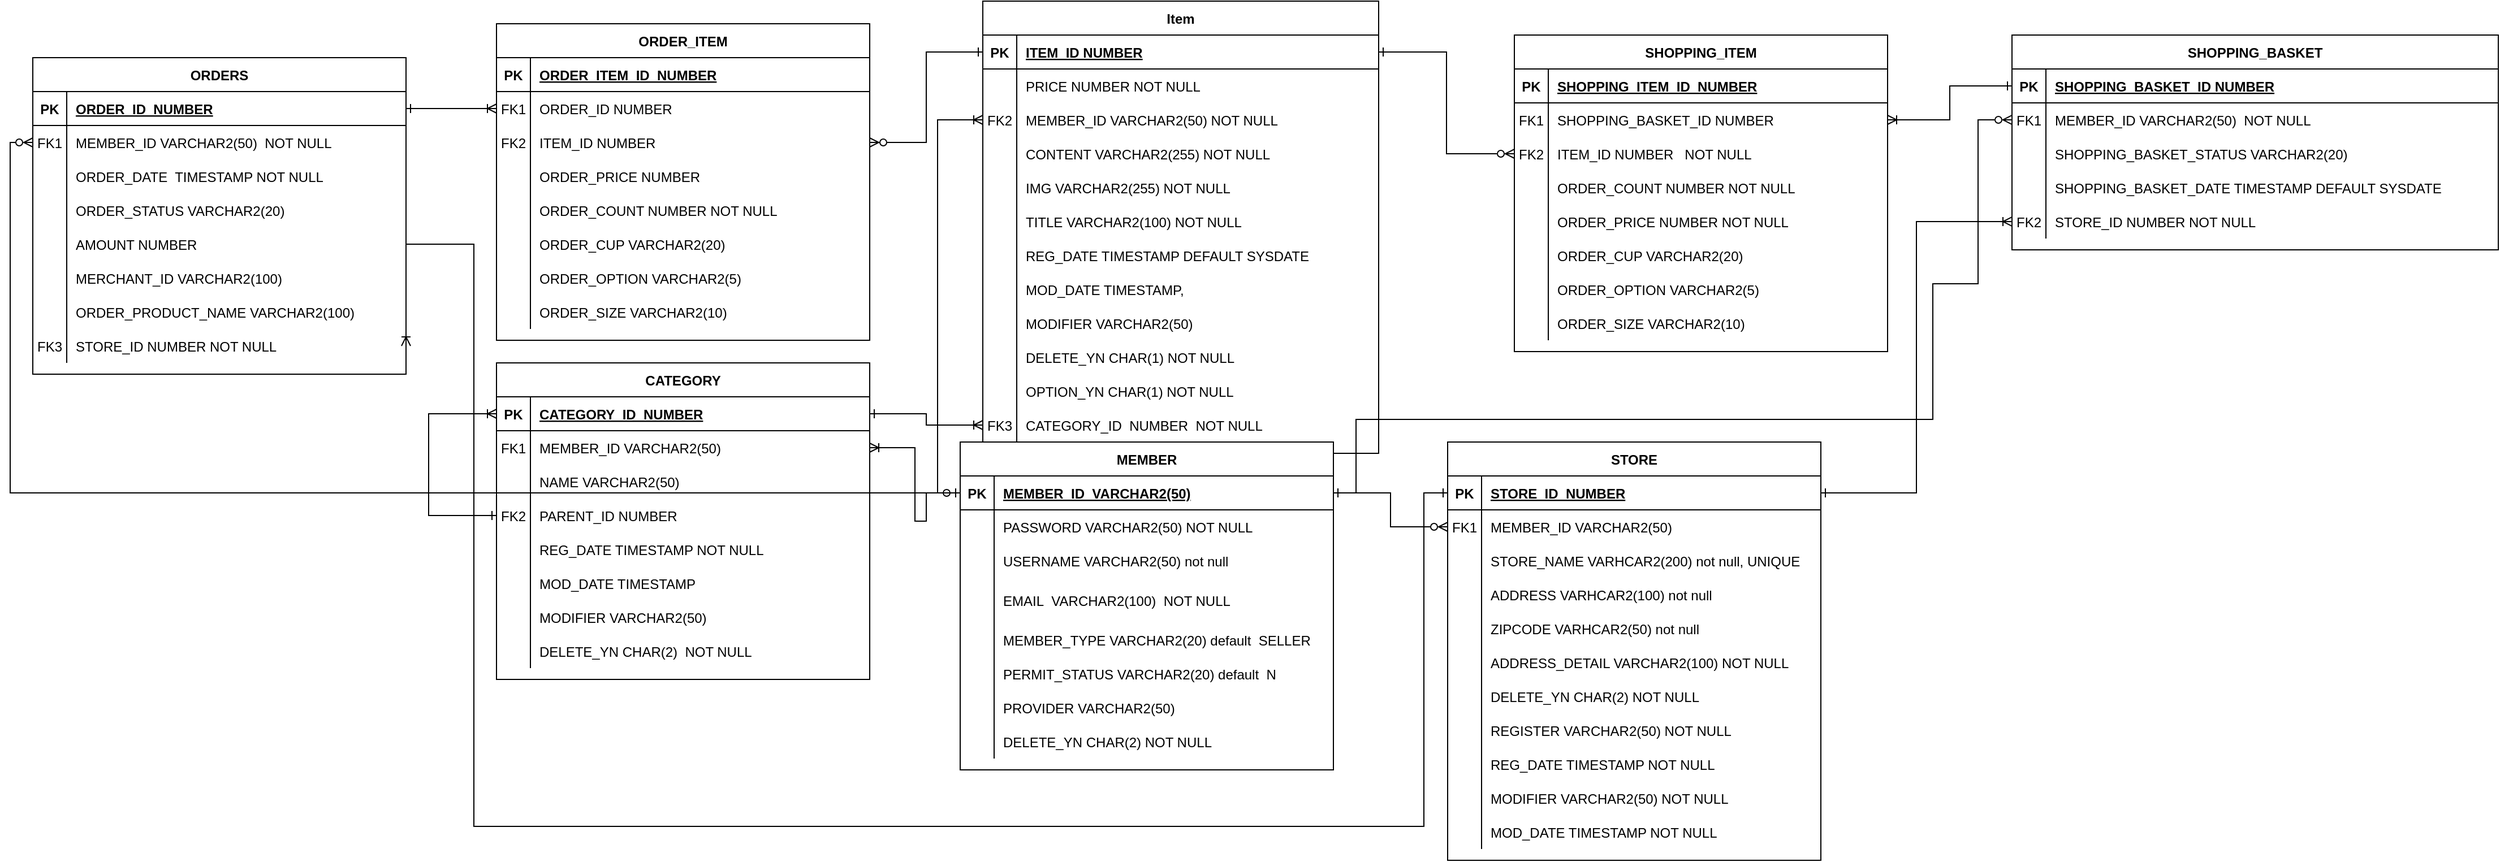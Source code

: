 <mxfile version="22.0.4" type="github">
  <diagram name="페이지-1" id="iQNn0Ov5YJkB-7WMIHrR">
    <mxGraphModel dx="2922" dy="1474" grid="1" gridSize="10" guides="1" tooltips="1" connect="1" arrows="1" fold="1" page="1" pageScale="1" pageWidth="827" pageHeight="1169" math="0" shadow="0">
      <root>
        <mxCell id="0" />
        <mxCell id="1" parent="0" />
        <mxCell id="kfZOqkGfl1au7UI_HRwp-1" value="Item" style="shape=table;startSize=30;container=1;collapsible=1;childLayout=tableLayout;fixedRows=1;rowLines=0;fontStyle=1;align=center;resizeLast=1;" vertex="1" parent="1">
          <mxGeometry x="950" y="140" width="350" height="400" as="geometry" />
        </mxCell>
        <mxCell id="kfZOqkGfl1au7UI_HRwp-2" value="" style="shape=partialRectangle;collapsible=0;dropTarget=0;pointerEvents=0;fillColor=none;points=[[0,0.5],[1,0.5]];portConstraint=eastwest;top=0;left=0;right=0;bottom=1;" vertex="1" parent="kfZOqkGfl1au7UI_HRwp-1">
          <mxGeometry y="30" width="350" height="30" as="geometry" />
        </mxCell>
        <mxCell id="kfZOqkGfl1au7UI_HRwp-3" value="PK" style="shape=partialRectangle;overflow=hidden;connectable=0;fillColor=none;top=0;left=0;bottom=0;right=0;fontStyle=1;" vertex="1" parent="kfZOqkGfl1au7UI_HRwp-2">
          <mxGeometry width="30" height="30" as="geometry">
            <mxRectangle width="30" height="30" as="alternateBounds" />
          </mxGeometry>
        </mxCell>
        <mxCell id="kfZOqkGfl1au7UI_HRwp-4" value="ITEM_ID NUMBER" style="shape=partialRectangle;overflow=hidden;connectable=0;fillColor=none;top=0;left=0;bottom=0;right=0;align=left;spacingLeft=6;fontStyle=5;" vertex="1" parent="kfZOqkGfl1au7UI_HRwp-2">
          <mxGeometry x="30" width="320" height="30" as="geometry">
            <mxRectangle width="320" height="30" as="alternateBounds" />
          </mxGeometry>
        </mxCell>
        <mxCell id="kfZOqkGfl1au7UI_HRwp-5" value="" style="shape=partialRectangle;collapsible=0;dropTarget=0;pointerEvents=0;fillColor=none;points=[[0,0.5],[1,0.5]];portConstraint=eastwest;top=0;left=0;right=0;bottom=0;" vertex="1" parent="kfZOqkGfl1au7UI_HRwp-1">
          <mxGeometry y="60" width="350" height="30" as="geometry" />
        </mxCell>
        <mxCell id="kfZOqkGfl1au7UI_HRwp-6" value="" style="shape=partialRectangle;overflow=hidden;connectable=0;fillColor=none;top=0;left=0;bottom=0;right=0;" vertex="1" parent="kfZOqkGfl1au7UI_HRwp-5">
          <mxGeometry width="30" height="30" as="geometry">
            <mxRectangle width="30" height="30" as="alternateBounds" />
          </mxGeometry>
        </mxCell>
        <mxCell id="kfZOqkGfl1au7UI_HRwp-7" value="PRICE NUMBER NOT NULL" style="shape=partialRectangle;overflow=hidden;connectable=0;fillColor=none;top=0;left=0;bottom=0;right=0;align=left;spacingLeft=6;" vertex="1" parent="kfZOqkGfl1au7UI_HRwp-5">
          <mxGeometry x="30" width="320" height="30" as="geometry">
            <mxRectangle width="320" height="30" as="alternateBounds" />
          </mxGeometry>
        </mxCell>
        <mxCell id="kfZOqkGfl1au7UI_HRwp-8" value="" style="shape=partialRectangle;collapsible=0;dropTarget=0;pointerEvents=0;fillColor=none;points=[[0,0.5],[1,0.5]];portConstraint=eastwest;top=0;left=0;right=0;bottom=0;" vertex="1" parent="kfZOqkGfl1au7UI_HRwp-1">
          <mxGeometry y="90" width="350" height="30" as="geometry" />
        </mxCell>
        <mxCell id="kfZOqkGfl1au7UI_HRwp-9" value="FK2" style="shape=partialRectangle;overflow=hidden;connectable=0;fillColor=none;top=0;left=0;bottom=0;right=0;" vertex="1" parent="kfZOqkGfl1au7UI_HRwp-8">
          <mxGeometry width="30" height="30" as="geometry">
            <mxRectangle width="30" height="30" as="alternateBounds" />
          </mxGeometry>
        </mxCell>
        <mxCell id="kfZOqkGfl1au7UI_HRwp-10" value="MEMBER_ID VARCHAR2(50) NOT NULL" style="shape=partialRectangle;overflow=hidden;connectable=0;fillColor=none;top=0;left=0;bottom=0;right=0;align=left;spacingLeft=6;" vertex="1" parent="kfZOqkGfl1au7UI_HRwp-8">
          <mxGeometry x="30" width="320" height="30" as="geometry">
            <mxRectangle width="320" height="30" as="alternateBounds" />
          </mxGeometry>
        </mxCell>
        <mxCell id="kfZOqkGfl1au7UI_HRwp-11" value="" style="shape=partialRectangle;collapsible=0;dropTarget=0;pointerEvents=0;fillColor=none;points=[[0,0.5],[1,0.5]];portConstraint=eastwest;top=0;left=0;right=0;bottom=0;" vertex="1" parent="kfZOqkGfl1au7UI_HRwp-1">
          <mxGeometry y="120" width="350" height="30" as="geometry" />
        </mxCell>
        <mxCell id="kfZOqkGfl1au7UI_HRwp-12" value="" style="shape=partialRectangle;overflow=hidden;connectable=0;fillColor=none;top=0;left=0;bottom=0;right=0;" vertex="1" parent="kfZOqkGfl1au7UI_HRwp-11">
          <mxGeometry width="30" height="30" as="geometry">
            <mxRectangle width="30" height="30" as="alternateBounds" />
          </mxGeometry>
        </mxCell>
        <mxCell id="kfZOqkGfl1au7UI_HRwp-13" value="CONTENT VARCHAR2(255) NOT NULL" style="shape=partialRectangle;overflow=hidden;connectable=0;fillColor=none;top=0;left=0;bottom=0;right=0;align=left;spacingLeft=6;" vertex="1" parent="kfZOqkGfl1au7UI_HRwp-11">
          <mxGeometry x="30" width="320" height="30" as="geometry">
            <mxRectangle width="320" height="30" as="alternateBounds" />
          </mxGeometry>
        </mxCell>
        <mxCell id="kfZOqkGfl1au7UI_HRwp-14" value="" style="shape=partialRectangle;collapsible=0;dropTarget=0;pointerEvents=0;fillColor=none;points=[[0,0.5],[1,0.5]];portConstraint=eastwest;top=0;left=0;right=0;bottom=0;" vertex="1" parent="kfZOqkGfl1au7UI_HRwp-1">
          <mxGeometry y="150" width="350" height="30" as="geometry" />
        </mxCell>
        <mxCell id="kfZOqkGfl1au7UI_HRwp-15" value="" style="shape=partialRectangle;overflow=hidden;connectable=0;fillColor=none;top=0;left=0;bottom=0;right=0;" vertex="1" parent="kfZOqkGfl1au7UI_HRwp-14">
          <mxGeometry width="30" height="30" as="geometry">
            <mxRectangle width="30" height="30" as="alternateBounds" />
          </mxGeometry>
        </mxCell>
        <mxCell id="kfZOqkGfl1au7UI_HRwp-16" value="IMG VARCHAR2(255) NOT NULL" style="shape=partialRectangle;overflow=hidden;connectable=0;fillColor=none;top=0;left=0;bottom=0;right=0;align=left;spacingLeft=6;" vertex="1" parent="kfZOqkGfl1au7UI_HRwp-14">
          <mxGeometry x="30" width="320" height="30" as="geometry">
            <mxRectangle width="320" height="30" as="alternateBounds" />
          </mxGeometry>
        </mxCell>
        <mxCell id="kfZOqkGfl1au7UI_HRwp-17" value="" style="shape=partialRectangle;collapsible=0;dropTarget=0;pointerEvents=0;fillColor=none;points=[[0,0.5],[1,0.5]];portConstraint=eastwest;top=0;left=0;right=0;bottom=0;" vertex="1" parent="kfZOqkGfl1au7UI_HRwp-1">
          <mxGeometry y="180" width="350" height="30" as="geometry" />
        </mxCell>
        <mxCell id="kfZOqkGfl1au7UI_HRwp-18" value="" style="shape=partialRectangle;overflow=hidden;connectable=0;fillColor=none;top=0;left=0;bottom=0;right=0;" vertex="1" parent="kfZOqkGfl1au7UI_HRwp-17">
          <mxGeometry width="30" height="30" as="geometry">
            <mxRectangle width="30" height="30" as="alternateBounds" />
          </mxGeometry>
        </mxCell>
        <mxCell id="kfZOqkGfl1au7UI_HRwp-19" value="TITLE VARCHAR2(100) NOT NULL" style="shape=partialRectangle;overflow=hidden;connectable=0;fillColor=none;top=0;left=0;bottom=0;right=0;align=left;spacingLeft=6;" vertex="1" parent="kfZOqkGfl1au7UI_HRwp-17">
          <mxGeometry x="30" width="320" height="30" as="geometry">
            <mxRectangle width="320" height="30" as="alternateBounds" />
          </mxGeometry>
        </mxCell>
        <mxCell id="kfZOqkGfl1au7UI_HRwp-20" value="" style="shape=partialRectangle;collapsible=0;dropTarget=0;pointerEvents=0;fillColor=none;points=[[0,0.5],[1,0.5]];portConstraint=eastwest;top=0;left=0;right=0;bottom=0;" vertex="1" parent="kfZOqkGfl1au7UI_HRwp-1">
          <mxGeometry y="210" width="350" height="30" as="geometry" />
        </mxCell>
        <mxCell id="kfZOqkGfl1au7UI_HRwp-21" value="" style="shape=partialRectangle;overflow=hidden;connectable=0;fillColor=none;top=0;left=0;bottom=0;right=0;" vertex="1" parent="kfZOqkGfl1au7UI_HRwp-20">
          <mxGeometry width="30" height="30" as="geometry">
            <mxRectangle width="30" height="30" as="alternateBounds" />
          </mxGeometry>
        </mxCell>
        <mxCell id="kfZOqkGfl1au7UI_HRwp-22" value="REG_DATE TIMESTAMP DEFAULT SYSDATE" style="shape=partialRectangle;overflow=hidden;connectable=0;fillColor=none;top=0;left=0;bottom=0;right=0;align=left;spacingLeft=6;" vertex="1" parent="kfZOqkGfl1au7UI_HRwp-20">
          <mxGeometry x="30" width="320" height="30" as="geometry">
            <mxRectangle width="320" height="30" as="alternateBounds" />
          </mxGeometry>
        </mxCell>
        <mxCell id="kfZOqkGfl1au7UI_HRwp-23" value="" style="shape=partialRectangle;collapsible=0;dropTarget=0;pointerEvents=0;fillColor=none;points=[[0,0.5],[1,0.5]];portConstraint=eastwest;top=0;left=0;right=0;bottom=0;" vertex="1" parent="kfZOqkGfl1au7UI_HRwp-1">
          <mxGeometry y="240" width="350" height="30" as="geometry" />
        </mxCell>
        <mxCell id="kfZOqkGfl1au7UI_HRwp-24" value="" style="shape=partialRectangle;overflow=hidden;connectable=0;fillColor=none;top=0;left=0;bottom=0;right=0;" vertex="1" parent="kfZOqkGfl1au7UI_HRwp-23">
          <mxGeometry width="30" height="30" as="geometry">
            <mxRectangle width="30" height="30" as="alternateBounds" />
          </mxGeometry>
        </mxCell>
        <mxCell id="kfZOqkGfl1au7UI_HRwp-25" value="MOD_DATE TIMESTAMP," style="shape=partialRectangle;overflow=hidden;connectable=0;fillColor=none;top=0;left=0;bottom=0;right=0;align=left;spacingLeft=6;" vertex="1" parent="kfZOqkGfl1au7UI_HRwp-23">
          <mxGeometry x="30" width="320" height="30" as="geometry">
            <mxRectangle width="320" height="30" as="alternateBounds" />
          </mxGeometry>
        </mxCell>
        <mxCell id="kfZOqkGfl1au7UI_HRwp-26" value="" style="shape=partialRectangle;collapsible=0;dropTarget=0;pointerEvents=0;fillColor=none;points=[[0,0.5],[1,0.5]];portConstraint=eastwest;top=0;left=0;right=0;bottom=0;" vertex="1" parent="kfZOqkGfl1au7UI_HRwp-1">
          <mxGeometry y="270" width="350" height="30" as="geometry" />
        </mxCell>
        <mxCell id="kfZOqkGfl1au7UI_HRwp-27" value="" style="shape=partialRectangle;overflow=hidden;connectable=0;fillColor=none;top=0;left=0;bottom=0;right=0;" vertex="1" parent="kfZOqkGfl1au7UI_HRwp-26">
          <mxGeometry width="30" height="30" as="geometry">
            <mxRectangle width="30" height="30" as="alternateBounds" />
          </mxGeometry>
        </mxCell>
        <mxCell id="kfZOqkGfl1au7UI_HRwp-28" value="MODIFIER VARCHAR2(50)" style="shape=partialRectangle;overflow=hidden;connectable=0;fillColor=none;top=0;left=0;bottom=0;right=0;align=left;spacingLeft=6;" vertex="1" parent="kfZOqkGfl1au7UI_HRwp-26">
          <mxGeometry x="30" width="320" height="30" as="geometry">
            <mxRectangle width="320" height="30" as="alternateBounds" />
          </mxGeometry>
        </mxCell>
        <mxCell id="kfZOqkGfl1au7UI_HRwp-29" value="" style="shape=partialRectangle;collapsible=0;dropTarget=0;pointerEvents=0;fillColor=none;points=[[0,0.5],[1,0.5]];portConstraint=eastwest;top=0;left=0;right=0;bottom=0;" vertex="1" parent="kfZOqkGfl1au7UI_HRwp-1">
          <mxGeometry y="300" width="350" height="30" as="geometry" />
        </mxCell>
        <mxCell id="kfZOqkGfl1au7UI_HRwp-30" value="" style="shape=partialRectangle;overflow=hidden;connectable=0;fillColor=none;top=0;left=0;bottom=0;right=0;" vertex="1" parent="kfZOqkGfl1au7UI_HRwp-29">
          <mxGeometry width="30" height="30" as="geometry">
            <mxRectangle width="30" height="30" as="alternateBounds" />
          </mxGeometry>
        </mxCell>
        <mxCell id="kfZOqkGfl1au7UI_HRwp-31" value="DELETE_YN CHAR(1) NOT NULL" style="shape=partialRectangle;overflow=hidden;connectable=0;fillColor=none;top=0;left=0;bottom=0;right=0;align=left;spacingLeft=6;" vertex="1" parent="kfZOqkGfl1au7UI_HRwp-29">
          <mxGeometry x="30" width="320" height="30" as="geometry">
            <mxRectangle width="320" height="30" as="alternateBounds" />
          </mxGeometry>
        </mxCell>
        <mxCell id="kfZOqkGfl1au7UI_HRwp-32" value="" style="shape=partialRectangle;collapsible=0;dropTarget=0;pointerEvents=0;fillColor=none;points=[[0,0.5],[1,0.5]];portConstraint=eastwest;top=0;left=0;right=0;bottom=0;" vertex="1" parent="kfZOqkGfl1au7UI_HRwp-1">
          <mxGeometry y="330" width="350" height="30" as="geometry" />
        </mxCell>
        <mxCell id="kfZOqkGfl1au7UI_HRwp-33" value="" style="shape=partialRectangle;overflow=hidden;connectable=0;fillColor=none;top=0;left=0;bottom=0;right=0;" vertex="1" parent="kfZOqkGfl1au7UI_HRwp-32">
          <mxGeometry width="30" height="30" as="geometry">
            <mxRectangle width="30" height="30" as="alternateBounds" />
          </mxGeometry>
        </mxCell>
        <mxCell id="kfZOqkGfl1au7UI_HRwp-34" value="OPTION_YN CHAR(1) NOT NULL" style="shape=partialRectangle;overflow=hidden;connectable=0;fillColor=none;top=0;left=0;bottom=0;right=0;align=left;spacingLeft=6;" vertex="1" parent="kfZOqkGfl1au7UI_HRwp-32">
          <mxGeometry x="30" width="320" height="30" as="geometry">
            <mxRectangle width="320" height="30" as="alternateBounds" />
          </mxGeometry>
        </mxCell>
        <mxCell id="kfZOqkGfl1au7UI_HRwp-35" value="" style="shape=partialRectangle;collapsible=0;dropTarget=0;pointerEvents=0;fillColor=none;points=[[0,0.5],[1,0.5]];portConstraint=eastwest;top=0;left=0;right=0;bottom=0;" vertex="1" parent="kfZOqkGfl1au7UI_HRwp-1">
          <mxGeometry y="360" width="350" height="30" as="geometry" />
        </mxCell>
        <mxCell id="kfZOqkGfl1au7UI_HRwp-36" value="FK3" style="shape=partialRectangle;overflow=hidden;connectable=0;fillColor=none;top=0;left=0;bottom=0;right=0;" vertex="1" parent="kfZOqkGfl1au7UI_HRwp-35">
          <mxGeometry width="30" height="30" as="geometry">
            <mxRectangle width="30" height="30" as="alternateBounds" />
          </mxGeometry>
        </mxCell>
        <mxCell id="kfZOqkGfl1au7UI_HRwp-37" value="CATEGORY_ID  NUMBER  NOT NULL" style="shape=partialRectangle;overflow=hidden;connectable=0;fillColor=none;top=0;left=0;bottom=0;right=0;align=left;spacingLeft=6;" vertex="1" parent="kfZOqkGfl1au7UI_HRwp-35">
          <mxGeometry x="30" width="320" height="30" as="geometry">
            <mxRectangle width="320" height="30" as="alternateBounds" />
          </mxGeometry>
        </mxCell>
        <mxCell id="kfZOqkGfl1au7UI_HRwp-38" value="STORE" style="shape=table;startSize=30;container=1;collapsible=1;childLayout=tableLayout;fixedRows=1;rowLines=0;fontStyle=1;align=center;resizeLast=1;" vertex="1" parent="1">
          <mxGeometry x="1361" y="530" width="330" height="370" as="geometry" />
        </mxCell>
        <mxCell id="kfZOqkGfl1au7UI_HRwp-39" value="" style="shape=partialRectangle;collapsible=0;dropTarget=0;pointerEvents=0;fillColor=none;points=[[0,0.5],[1,0.5]];portConstraint=eastwest;top=0;left=0;right=0;bottom=1;" vertex="1" parent="kfZOqkGfl1au7UI_HRwp-38">
          <mxGeometry y="30" width="330" height="30" as="geometry" />
        </mxCell>
        <mxCell id="kfZOqkGfl1au7UI_HRwp-40" value="PK" style="shape=partialRectangle;overflow=hidden;connectable=0;fillColor=none;top=0;left=0;bottom=0;right=0;fontStyle=1;" vertex="1" parent="kfZOqkGfl1au7UI_HRwp-39">
          <mxGeometry width="30" height="30" as="geometry">
            <mxRectangle width="30" height="30" as="alternateBounds" />
          </mxGeometry>
        </mxCell>
        <mxCell id="kfZOqkGfl1au7UI_HRwp-41" value="STORE_ID  NUMBER" style="shape=partialRectangle;overflow=hidden;connectable=0;fillColor=none;top=0;left=0;bottom=0;right=0;align=left;spacingLeft=6;fontStyle=5;" vertex="1" parent="kfZOqkGfl1au7UI_HRwp-39">
          <mxGeometry x="30" width="300" height="30" as="geometry">
            <mxRectangle width="300" height="30" as="alternateBounds" />
          </mxGeometry>
        </mxCell>
        <mxCell id="kfZOqkGfl1au7UI_HRwp-42" value="" style="shape=partialRectangle;collapsible=0;dropTarget=0;pointerEvents=0;fillColor=none;points=[[0,0.5],[1,0.5]];portConstraint=eastwest;top=0;left=0;right=0;bottom=0;" vertex="1" parent="kfZOqkGfl1au7UI_HRwp-38">
          <mxGeometry y="60" width="330" height="30" as="geometry" />
        </mxCell>
        <mxCell id="kfZOqkGfl1au7UI_HRwp-43" value="FK1" style="shape=partialRectangle;overflow=hidden;connectable=0;fillColor=none;top=0;left=0;bottom=0;right=0;" vertex="1" parent="kfZOqkGfl1au7UI_HRwp-42">
          <mxGeometry width="30" height="30" as="geometry">
            <mxRectangle width="30" height="30" as="alternateBounds" />
          </mxGeometry>
        </mxCell>
        <mxCell id="kfZOqkGfl1au7UI_HRwp-44" value="MEMBER_ID VARCHAR2(50)" style="shape=partialRectangle;overflow=hidden;connectable=0;fillColor=none;top=0;left=0;bottom=0;right=0;align=left;spacingLeft=6;" vertex="1" parent="kfZOqkGfl1au7UI_HRwp-42">
          <mxGeometry x="30" width="300" height="30" as="geometry">
            <mxRectangle width="300" height="30" as="alternateBounds" />
          </mxGeometry>
        </mxCell>
        <mxCell id="kfZOqkGfl1au7UI_HRwp-45" value="" style="shape=partialRectangle;collapsible=0;dropTarget=0;pointerEvents=0;fillColor=none;points=[[0,0.5],[1,0.5]];portConstraint=eastwest;top=0;left=0;right=0;bottom=0;" vertex="1" parent="kfZOqkGfl1au7UI_HRwp-38">
          <mxGeometry y="90" width="330" height="30" as="geometry" />
        </mxCell>
        <mxCell id="kfZOqkGfl1au7UI_HRwp-46" value="" style="shape=partialRectangle;overflow=hidden;connectable=0;fillColor=none;top=0;left=0;bottom=0;right=0;" vertex="1" parent="kfZOqkGfl1au7UI_HRwp-45">
          <mxGeometry width="30" height="30" as="geometry">
            <mxRectangle width="30" height="30" as="alternateBounds" />
          </mxGeometry>
        </mxCell>
        <mxCell id="kfZOqkGfl1au7UI_HRwp-47" value="STORE_NAME VARHCAR2(200) not null, UNIQUE" style="shape=partialRectangle;overflow=hidden;connectable=0;fillColor=none;top=0;left=0;bottom=0;right=0;align=left;spacingLeft=6;" vertex="1" parent="kfZOqkGfl1au7UI_HRwp-45">
          <mxGeometry x="30" width="300" height="30" as="geometry">
            <mxRectangle width="300" height="30" as="alternateBounds" />
          </mxGeometry>
        </mxCell>
        <mxCell id="kfZOqkGfl1au7UI_HRwp-48" value="" style="shape=partialRectangle;collapsible=0;dropTarget=0;pointerEvents=0;fillColor=none;points=[[0,0.5],[1,0.5]];portConstraint=eastwest;top=0;left=0;right=0;bottom=0;" vertex="1" parent="kfZOqkGfl1au7UI_HRwp-38">
          <mxGeometry y="120" width="330" height="30" as="geometry" />
        </mxCell>
        <mxCell id="kfZOqkGfl1au7UI_HRwp-49" value="" style="shape=partialRectangle;overflow=hidden;connectable=0;fillColor=none;top=0;left=0;bottom=0;right=0;" vertex="1" parent="kfZOqkGfl1au7UI_HRwp-48">
          <mxGeometry width="30" height="30" as="geometry">
            <mxRectangle width="30" height="30" as="alternateBounds" />
          </mxGeometry>
        </mxCell>
        <mxCell id="kfZOqkGfl1au7UI_HRwp-50" value="ADDRESS VARHCAR2(100) not null" style="shape=partialRectangle;overflow=hidden;connectable=0;fillColor=none;top=0;left=0;bottom=0;right=0;align=left;spacingLeft=6;" vertex="1" parent="kfZOqkGfl1au7UI_HRwp-48">
          <mxGeometry x="30" width="300" height="30" as="geometry">
            <mxRectangle width="300" height="30" as="alternateBounds" />
          </mxGeometry>
        </mxCell>
        <mxCell id="kfZOqkGfl1au7UI_HRwp-51" value="" style="shape=partialRectangle;collapsible=0;dropTarget=0;pointerEvents=0;fillColor=none;points=[[0,0.5],[1,0.5]];portConstraint=eastwest;top=0;left=0;right=0;bottom=0;" vertex="1" parent="kfZOqkGfl1au7UI_HRwp-38">
          <mxGeometry y="150" width="330" height="30" as="geometry" />
        </mxCell>
        <mxCell id="kfZOqkGfl1au7UI_HRwp-52" value="" style="shape=partialRectangle;overflow=hidden;connectable=0;fillColor=none;top=0;left=0;bottom=0;right=0;" vertex="1" parent="kfZOqkGfl1au7UI_HRwp-51">
          <mxGeometry width="30" height="30" as="geometry">
            <mxRectangle width="30" height="30" as="alternateBounds" />
          </mxGeometry>
        </mxCell>
        <mxCell id="kfZOqkGfl1au7UI_HRwp-53" value="ZIPCODE VARHCAR2(50) not null" style="shape=partialRectangle;overflow=hidden;connectable=0;fillColor=none;top=0;left=0;bottom=0;right=0;align=left;spacingLeft=6;" vertex="1" parent="kfZOqkGfl1au7UI_HRwp-51">
          <mxGeometry x="30" width="300" height="30" as="geometry">
            <mxRectangle width="300" height="30" as="alternateBounds" />
          </mxGeometry>
        </mxCell>
        <mxCell id="kfZOqkGfl1au7UI_HRwp-54" value="" style="shape=partialRectangle;collapsible=0;dropTarget=0;pointerEvents=0;fillColor=none;points=[[0,0.5],[1,0.5]];portConstraint=eastwest;top=0;left=0;right=0;bottom=0;" vertex="1" parent="kfZOqkGfl1au7UI_HRwp-38">
          <mxGeometry y="180" width="330" height="30" as="geometry" />
        </mxCell>
        <mxCell id="kfZOqkGfl1au7UI_HRwp-55" value="" style="shape=partialRectangle;overflow=hidden;connectable=0;fillColor=none;top=0;left=0;bottom=0;right=0;" vertex="1" parent="kfZOqkGfl1au7UI_HRwp-54">
          <mxGeometry width="30" height="30" as="geometry">
            <mxRectangle width="30" height="30" as="alternateBounds" />
          </mxGeometry>
        </mxCell>
        <mxCell id="kfZOqkGfl1au7UI_HRwp-56" value="ADDRESS_DETAIL VARCHAR2(100) NOT NULL" style="shape=partialRectangle;overflow=hidden;connectable=0;fillColor=none;top=0;left=0;bottom=0;right=0;align=left;spacingLeft=6;" vertex="1" parent="kfZOqkGfl1au7UI_HRwp-54">
          <mxGeometry x="30" width="300" height="30" as="geometry">
            <mxRectangle width="300" height="30" as="alternateBounds" />
          </mxGeometry>
        </mxCell>
        <mxCell id="kfZOqkGfl1au7UI_HRwp-57" value="" style="shape=partialRectangle;collapsible=0;dropTarget=0;pointerEvents=0;fillColor=none;points=[[0,0.5],[1,0.5]];portConstraint=eastwest;top=0;left=0;right=0;bottom=0;" vertex="1" parent="kfZOqkGfl1au7UI_HRwp-38">
          <mxGeometry y="210" width="330" height="30" as="geometry" />
        </mxCell>
        <mxCell id="kfZOqkGfl1au7UI_HRwp-58" value="" style="shape=partialRectangle;overflow=hidden;connectable=0;fillColor=none;top=0;left=0;bottom=0;right=0;" vertex="1" parent="kfZOqkGfl1au7UI_HRwp-57">
          <mxGeometry width="30" height="30" as="geometry">
            <mxRectangle width="30" height="30" as="alternateBounds" />
          </mxGeometry>
        </mxCell>
        <mxCell id="kfZOqkGfl1au7UI_HRwp-59" value="DELETE_YN CHAR(2) NOT NULL" style="shape=partialRectangle;overflow=hidden;connectable=0;fillColor=none;top=0;left=0;bottom=0;right=0;align=left;spacingLeft=6;" vertex="1" parent="kfZOqkGfl1au7UI_HRwp-57">
          <mxGeometry x="30" width="300" height="30" as="geometry">
            <mxRectangle width="300" height="30" as="alternateBounds" />
          </mxGeometry>
        </mxCell>
        <mxCell id="kfZOqkGfl1au7UI_HRwp-60" value="" style="shape=partialRectangle;collapsible=0;dropTarget=0;pointerEvents=0;fillColor=none;points=[[0,0.5],[1,0.5]];portConstraint=eastwest;top=0;left=0;right=0;bottom=0;" vertex="1" parent="kfZOqkGfl1au7UI_HRwp-38">
          <mxGeometry y="240" width="330" height="30" as="geometry" />
        </mxCell>
        <mxCell id="kfZOqkGfl1au7UI_HRwp-61" value="" style="shape=partialRectangle;overflow=hidden;connectable=0;fillColor=none;top=0;left=0;bottom=0;right=0;" vertex="1" parent="kfZOqkGfl1au7UI_HRwp-60">
          <mxGeometry width="30" height="30" as="geometry">
            <mxRectangle width="30" height="30" as="alternateBounds" />
          </mxGeometry>
        </mxCell>
        <mxCell id="kfZOqkGfl1au7UI_HRwp-62" value="REGISTER VARCHAR2(50) NOT NULL" style="shape=partialRectangle;overflow=hidden;connectable=0;fillColor=none;top=0;left=0;bottom=0;right=0;align=left;spacingLeft=6;" vertex="1" parent="kfZOqkGfl1au7UI_HRwp-60">
          <mxGeometry x="30" width="300" height="30" as="geometry">
            <mxRectangle width="300" height="30" as="alternateBounds" />
          </mxGeometry>
        </mxCell>
        <mxCell id="kfZOqkGfl1au7UI_HRwp-63" value="" style="shape=partialRectangle;collapsible=0;dropTarget=0;pointerEvents=0;fillColor=none;points=[[0,0.5],[1,0.5]];portConstraint=eastwest;top=0;left=0;right=0;bottom=0;" vertex="1" parent="kfZOqkGfl1au7UI_HRwp-38">
          <mxGeometry y="270" width="330" height="30" as="geometry" />
        </mxCell>
        <mxCell id="kfZOqkGfl1au7UI_HRwp-64" value="" style="shape=partialRectangle;overflow=hidden;connectable=0;fillColor=none;top=0;left=0;bottom=0;right=0;" vertex="1" parent="kfZOqkGfl1au7UI_HRwp-63">
          <mxGeometry width="30" height="30" as="geometry">
            <mxRectangle width="30" height="30" as="alternateBounds" />
          </mxGeometry>
        </mxCell>
        <mxCell id="kfZOqkGfl1au7UI_HRwp-65" value="REG_DATE TIMESTAMP NOT NULL" style="shape=partialRectangle;overflow=hidden;connectable=0;fillColor=none;top=0;left=0;bottom=0;right=0;align=left;spacingLeft=6;" vertex="1" parent="kfZOqkGfl1au7UI_HRwp-63">
          <mxGeometry x="30" width="300" height="30" as="geometry">
            <mxRectangle width="300" height="30" as="alternateBounds" />
          </mxGeometry>
        </mxCell>
        <mxCell id="kfZOqkGfl1au7UI_HRwp-66" value="" style="shape=partialRectangle;collapsible=0;dropTarget=0;pointerEvents=0;fillColor=none;points=[[0,0.5],[1,0.5]];portConstraint=eastwest;top=0;left=0;right=0;bottom=0;" vertex="1" parent="kfZOqkGfl1au7UI_HRwp-38">
          <mxGeometry y="300" width="330" height="30" as="geometry" />
        </mxCell>
        <mxCell id="kfZOqkGfl1au7UI_HRwp-67" value="" style="shape=partialRectangle;overflow=hidden;connectable=0;fillColor=none;top=0;left=0;bottom=0;right=0;" vertex="1" parent="kfZOqkGfl1au7UI_HRwp-66">
          <mxGeometry width="30" height="30" as="geometry">
            <mxRectangle width="30" height="30" as="alternateBounds" />
          </mxGeometry>
        </mxCell>
        <mxCell id="kfZOqkGfl1au7UI_HRwp-68" value="MODIFIER VARCHAR2(50) NOT NULL" style="shape=partialRectangle;overflow=hidden;connectable=0;fillColor=none;top=0;left=0;bottom=0;right=0;align=left;spacingLeft=6;" vertex="1" parent="kfZOqkGfl1au7UI_HRwp-66">
          <mxGeometry x="30" width="300" height="30" as="geometry">
            <mxRectangle width="300" height="30" as="alternateBounds" />
          </mxGeometry>
        </mxCell>
        <mxCell id="kfZOqkGfl1au7UI_HRwp-69" value="" style="shape=partialRectangle;collapsible=0;dropTarget=0;pointerEvents=0;fillColor=none;points=[[0,0.5],[1,0.5]];portConstraint=eastwest;top=0;left=0;right=0;bottom=0;" vertex="1" parent="kfZOqkGfl1au7UI_HRwp-38">
          <mxGeometry y="330" width="330" height="30" as="geometry" />
        </mxCell>
        <mxCell id="kfZOqkGfl1au7UI_HRwp-70" value="" style="shape=partialRectangle;overflow=hidden;connectable=0;fillColor=none;top=0;left=0;bottom=0;right=0;" vertex="1" parent="kfZOqkGfl1au7UI_HRwp-69">
          <mxGeometry width="30" height="30" as="geometry">
            <mxRectangle width="30" height="30" as="alternateBounds" />
          </mxGeometry>
        </mxCell>
        <mxCell id="kfZOqkGfl1au7UI_HRwp-71" value="MOD_DATE TIMESTAMP NOT NULL" style="shape=partialRectangle;overflow=hidden;connectable=0;fillColor=none;top=0;left=0;bottom=0;right=0;align=left;spacingLeft=6;" vertex="1" parent="kfZOqkGfl1au7UI_HRwp-69">
          <mxGeometry x="30" width="300" height="30" as="geometry">
            <mxRectangle width="300" height="30" as="alternateBounds" />
          </mxGeometry>
        </mxCell>
        <mxCell id="kfZOqkGfl1au7UI_HRwp-72" value="MEMBER" style="shape=table;startSize=30;container=1;collapsible=1;childLayout=tableLayout;fixedRows=1;rowLines=0;fontStyle=1;align=center;resizeLast=1;" vertex="1" parent="1">
          <mxGeometry x="930" y="530" width="330" height="290" as="geometry" />
        </mxCell>
        <mxCell id="kfZOqkGfl1au7UI_HRwp-73" value="" style="shape=partialRectangle;collapsible=0;dropTarget=0;pointerEvents=0;fillColor=none;points=[[0,0.5],[1,0.5]];portConstraint=eastwest;top=0;left=0;right=0;bottom=1;" vertex="1" parent="kfZOqkGfl1au7UI_HRwp-72">
          <mxGeometry y="30" width="330" height="30" as="geometry" />
        </mxCell>
        <mxCell id="kfZOqkGfl1au7UI_HRwp-74" value="PK" style="shape=partialRectangle;overflow=hidden;connectable=0;fillColor=none;top=0;left=0;bottom=0;right=0;fontStyle=1;" vertex="1" parent="kfZOqkGfl1au7UI_HRwp-73">
          <mxGeometry width="30" height="30" as="geometry">
            <mxRectangle width="30" height="30" as="alternateBounds" />
          </mxGeometry>
        </mxCell>
        <mxCell id="kfZOqkGfl1au7UI_HRwp-75" value="MEMBER_ID  VARCHAR2(50)" style="shape=partialRectangle;overflow=hidden;connectable=0;fillColor=none;top=0;left=0;bottom=0;right=0;align=left;spacingLeft=6;fontStyle=5;" vertex="1" parent="kfZOqkGfl1au7UI_HRwp-73">
          <mxGeometry x="30" width="300" height="30" as="geometry">
            <mxRectangle width="300" height="30" as="alternateBounds" />
          </mxGeometry>
        </mxCell>
        <mxCell id="kfZOqkGfl1au7UI_HRwp-76" value="" style="shape=partialRectangle;collapsible=0;dropTarget=0;pointerEvents=0;fillColor=none;points=[[0,0.5],[1,0.5]];portConstraint=eastwest;top=0;left=0;right=0;bottom=0;" vertex="1" parent="kfZOqkGfl1au7UI_HRwp-72">
          <mxGeometry y="60" width="330" height="30" as="geometry" />
        </mxCell>
        <mxCell id="kfZOqkGfl1au7UI_HRwp-77" value="" style="shape=partialRectangle;overflow=hidden;connectable=0;fillColor=none;top=0;left=0;bottom=0;right=0;" vertex="1" parent="kfZOqkGfl1au7UI_HRwp-76">
          <mxGeometry width="30" height="30" as="geometry">
            <mxRectangle width="30" height="30" as="alternateBounds" />
          </mxGeometry>
        </mxCell>
        <mxCell id="kfZOqkGfl1au7UI_HRwp-78" value="PASSWORD VARCHAR2(50) NOT NULL" style="shape=partialRectangle;overflow=hidden;connectable=0;fillColor=none;top=0;left=0;bottom=0;right=0;align=left;spacingLeft=6;" vertex="1" parent="kfZOqkGfl1au7UI_HRwp-76">
          <mxGeometry x="30" width="300" height="30" as="geometry">
            <mxRectangle width="300" height="30" as="alternateBounds" />
          </mxGeometry>
        </mxCell>
        <mxCell id="kfZOqkGfl1au7UI_HRwp-79" value="" style="shape=partialRectangle;collapsible=0;dropTarget=0;pointerEvents=0;fillColor=none;points=[[0,0.5],[1,0.5]];portConstraint=eastwest;top=0;left=0;right=0;bottom=0;" vertex="1" parent="kfZOqkGfl1au7UI_HRwp-72">
          <mxGeometry y="90" width="330" height="30" as="geometry" />
        </mxCell>
        <mxCell id="kfZOqkGfl1au7UI_HRwp-80" value="" style="shape=partialRectangle;overflow=hidden;connectable=0;fillColor=none;top=0;left=0;bottom=0;right=0;" vertex="1" parent="kfZOqkGfl1au7UI_HRwp-79">
          <mxGeometry width="30" height="30" as="geometry">
            <mxRectangle width="30" height="30" as="alternateBounds" />
          </mxGeometry>
        </mxCell>
        <mxCell id="kfZOqkGfl1au7UI_HRwp-81" value="USERNAME VARCHAR2(50) not null" style="shape=partialRectangle;overflow=hidden;connectable=0;fillColor=none;top=0;left=0;bottom=0;right=0;align=left;spacingLeft=6;" vertex="1" parent="kfZOqkGfl1au7UI_HRwp-79">
          <mxGeometry x="30" width="300" height="30" as="geometry">
            <mxRectangle width="300" height="30" as="alternateBounds" />
          </mxGeometry>
        </mxCell>
        <mxCell id="kfZOqkGfl1au7UI_HRwp-82" value="" style="shape=partialRectangle;collapsible=0;dropTarget=0;pointerEvents=0;fillColor=none;points=[[0,0.5],[1,0.5]];portConstraint=eastwest;top=0;left=0;right=0;bottom=0;" vertex="1" parent="kfZOqkGfl1au7UI_HRwp-72">
          <mxGeometry y="120" width="330" height="40" as="geometry" />
        </mxCell>
        <mxCell id="kfZOqkGfl1au7UI_HRwp-83" value="" style="shape=partialRectangle;overflow=hidden;connectable=0;fillColor=none;top=0;left=0;bottom=0;right=0;" vertex="1" parent="kfZOqkGfl1au7UI_HRwp-82">
          <mxGeometry width="30" height="40" as="geometry">
            <mxRectangle width="30" height="40" as="alternateBounds" />
          </mxGeometry>
        </mxCell>
        <mxCell id="kfZOqkGfl1au7UI_HRwp-84" value="EMAIL  VARCHAR2(100)  NOT NULL" style="shape=partialRectangle;overflow=hidden;connectable=0;fillColor=none;top=0;left=0;bottom=0;right=0;align=left;spacingLeft=6;" vertex="1" parent="kfZOqkGfl1au7UI_HRwp-82">
          <mxGeometry x="30" width="300" height="40" as="geometry">
            <mxRectangle width="300" height="40" as="alternateBounds" />
          </mxGeometry>
        </mxCell>
        <mxCell id="kfZOqkGfl1au7UI_HRwp-85" value="" style="shape=partialRectangle;collapsible=0;dropTarget=0;pointerEvents=0;fillColor=none;points=[[0,0.5],[1,0.5]];portConstraint=eastwest;top=0;left=0;right=0;bottom=0;" vertex="1" parent="kfZOqkGfl1au7UI_HRwp-72">
          <mxGeometry y="160" width="330" height="30" as="geometry" />
        </mxCell>
        <mxCell id="kfZOqkGfl1au7UI_HRwp-86" value="" style="shape=partialRectangle;overflow=hidden;connectable=0;fillColor=none;top=0;left=0;bottom=0;right=0;" vertex="1" parent="kfZOqkGfl1au7UI_HRwp-85">
          <mxGeometry width="30" height="30" as="geometry">
            <mxRectangle width="30" height="30" as="alternateBounds" />
          </mxGeometry>
        </mxCell>
        <mxCell id="kfZOqkGfl1au7UI_HRwp-87" value="MEMBER_TYPE VARCHAR2(20) default  SELLER" style="shape=partialRectangle;overflow=hidden;connectable=0;fillColor=none;top=0;left=0;bottom=0;right=0;align=left;spacingLeft=6;" vertex="1" parent="kfZOqkGfl1au7UI_HRwp-85">
          <mxGeometry x="30" width="300" height="30" as="geometry">
            <mxRectangle width="300" height="30" as="alternateBounds" />
          </mxGeometry>
        </mxCell>
        <mxCell id="kfZOqkGfl1au7UI_HRwp-88" value="" style="shape=partialRectangle;collapsible=0;dropTarget=0;pointerEvents=0;fillColor=none;points=[[0,0.5],[1,0.5]];portConstraint=eastwest;top=0;left=0;right=0;bottom=0;" vertex="1" parent="kfZOqkGfl1au7UI_HRwp-72">
          <mxGeometry y="190" width="330" height="30" as="geometry" />
        </mxCell>
        <mxCell id="kfZOqkGfl1au7UI_HRwp-89" value="" style="shape=partialRectangle;overflow=hidden;connectable=0;fillColor=none;top=0;left=0;bottom=0;right=0;" vertex="1" parent="kfZOqkGfl1au7UI_HRwp-88">
          <mxGeometry width="30" height="30" as="geometry">
            <mxRectangle width="30" height="30" as="alternateBounds" />
          </mxGeometry>
        </mxCell>
        <mxCell id="kfZOqkGfl1au7UI_HRwp-90" value="PERMIT_STATUS VARCHAR2(20) default  N" style="shape=partialRectangle;overflow=hidden;connectable=0;fillColor=none;top=0;left=0;bottom=0;right=0;align=left;spacingLeft=6;" vertex="1" parent="kfZOqkGfl1au7UI_HRwp-88">
          <mxGeometry x="30" width="300" height="30" as="geometry">
            <mxRectangle width="300" height="30" as="alternateBounds" />
          </mxGeometry>
        </mxCell>
        <mxCell id="kfZOqkGfl1au7UI_HRwp-91" value="" style="shape=partialRectangle;collapsible=0;dropTarget=0;pointerEvents=0;fillColor=none;points=[[0,0.5],[1,0.5]];portConstraint=eastwest;top=0;left=0;right=0;bottom=0;" vertex="1" parent="kfZOqkGfl1au7UI_HRwp-72">
          <mxGeometry y="220" width="330" height="30" as="geometry" />
        </mxCell>
        <mxCell id="kfZOqkGfl1au7UI_HRwp-92" value="" style="shape=partialRectangle;overflow=hidden;connectable=0;fillColor=none;top=0;left=0;bottom=0;right=0;" vertex="1" parent="kfZOqkGfl1au7UI_HRwp-91">
          <mxGeometry width="30" height="30" as="geometry">
            <mxRectangle width="30" height="30" as="alternateBounds" />
          </mxGeometry>
        </mxCell>
        <mxCell id="kfZOqkGfl1au7UI_HRwp-93" value="PROVIDER VARCHAR2(50)" style="shape=partialRectangle;overflow=hidden;connectable=0;fillColor=none;top=0;left=0;bottom=0;right=0;align=left;spacingLeft=6;" vertex="1" parent="kfZOqkGfl1au7UI_HRwp-91">
          <mxGeometry x="30" width="300" height="30" as="geometry">
            <mxRectangle width="300" height="30" as="alternateBounds" />
          </mxGeometry>
        </mxCell>
        <mxCell id="kfZOqkGfl1au7UI_HRwp-94" value="" style="shape=partialRectangle;collapsible=0;dropTarget=0;pointerEvents=0;fillColor=none;points=[[0,0.5],[1,0.5]];portConstraint=eastwest;top=0;left=0;right=0;bottom=0;" vertex="1" parent="kfZOqkGfl1au7UI_HRwp-72">
          <mxGeometry y="250" width="330" height="30" as="geometry" />
        </mxCell>
        <mxCell id="kfZOqkGfl1au7UI_HRwp-95" value="" style="shape=partialRectangle;overflow=hidden;connectable=0;fillColor=none;top=0;left=0;bottom=0;right=0;" vertex="1" parent="kfZOqkGfl1au7UI_HRwp-94">
          <mxGeometry width="30" height="30" as="geometry">
            <mxRectangle width="30" height="30" as="alternateBounds" />
          </mxGeometry>
        </mxCell>
        <mxCell id="kfZOqkGfl1au7UI_HRwp-96" value="DELETE_YN CHAR(2) NOT NULL" style="shape=partialRectangle;overflow=hidden;connectable=0;fillColor=none;top=0;left=0;bottom=0;right=0;align=left;spacingLeft=6;" vertex="1" parent="kfZOqkGfl1au7UI_HRwp-94">
          <mxGeometry x="30" width="300" height="30" as="geometry">
            <mxRectangle width="300" height="30" as="alternateBounds" />
          </mxGeometry>
        </mxCell>
        <mxCell id="kfZOqkGfl1au7UI_HRwp-97" value="ORDERS" style="shape=table;startSize=30;container=1;collapsible=1;childLayout=tableLayout;fixedRows=1;rowLines=0;fontStyle=1;align=center;resizeLast=1;" vertex="1" parent="1">
          <mxGeometry x="110" y="190" width="330" height="280" as="geometry" />
        </mxCell>
        <mxCell id="kfZOqkGfl1au7UI_HRwp-98" value="" style="shape=partialRectangle;collapsible=0;dropTarget=0;pointerEvents=0;fillColor=none;points=[[0,0.5],[1,0.5]];portConstraint=eastwest;top=0;left=0;right=0;bottom=1;" vertex="1" parent="kfZOqkGfl1au7UI_HRwp-97">
          <mxGeometry y="30" width="330" height="30" as="geometry" />
        </mxCell>
        <mxCell id="kfZOqkGfl1au7UI_HRwp-99" value="PK" style="shape=partialRectangle;overflow=hidden;connectable=0;fillColor=none;top=0;left=0;bottom=0;right=0;fontStyle=1;" vertex="1" parent="kfZOqkGfl1au7UI_HRwp-98">
          <mxGeometry width="30" height="30" as="geometry">
            <mxRectangle width="30" height="30" as="alternateBounds" />
          </mxGeometry>
        </mxCell>
        <mxCell id="kfZOqkGfl1au7UI_HRwp-100" value="ORDER_ID  NUMBER" style="shape=partialRectangle;overflow=hidden;connectable=0;fillColor=none;top=0;left=0;bottom=0;right=0;align=left;spacingLeft=6;fontStyle=5;" vertex="1" parent="kfZOqkGfl1au7UI_HRwp-98">
          <mxGeometry x="30" width="300" height="30" as="geometry">
            <mxRectangle width="300" height="30" as="alternateBounds" />
          </mxGeometry>
        </mxCell>
        <mxCell id="kfZOqkGfl1au7UI_HRwp-101" value="" style="shape=partialRectangle;collapsible=0;dropTarget=0;pointerEvents=0;fillColor=none;points=[[0,0.5],[1,0.5]];portConstraint=eastwest;top=0;left=0;right=0;bottom=0;" vertex="1" parent="kfZOqkGfl1au7UI_HRwp-97">
          <mxGeometry y="60" width="330" height="30" as="geometry" />
        </mxCell>
        <mxCell id="kfZOqkGfl1au7UI_HRwp-102" value="FK1" style="shape=partialRectangle;overflow=hidden;connectable=0;fillColor=none;top=0;left=0;bottom=0;right=0;" vertex="1" parent="kfZOqkGfl1au7UI_HRwp-101">
          <mxGeometry width="30" height="30" as="geometry">
            <mxRectangle width="30" height="30" as="alternateBounds" />
          </mxGeometry>
        </mxCell>
        <mxCell id="kfZOqkGfl1au7UI_HRwp-103" value="MEMBER_ID VARCHAR2(50)  NOT NULL" style="shape=partialRectangle;overflow=hidden;connectable=0;fillColor=none;top=0;left=0;bottom=0;right=0;align=left;spacingLeft=6;" vertex="1" parent="kfZOqkGfl1au7UI_HRwp-101">
          <mxGeometry x="30" width="300" height="30" as="geometry">
            <mxRectangle width="300" height="30" as="alternateBounds" />
          </mxGeometry>
        </mxCell>
        <mxCell id="kfZOqkGfl1au7UI_HRwp-104" value="" style="shape=partialRectangle;collapsible=0;dropTarget=0;pointerEvents=0;fillColor=none;points=[[0,0.5],[1,0.5]];portConstraint=eastwest;top=0;left=0;right=0;bottom=0;" vertex="1" parent="kfZOqkGfl1au7UI_HRwp-97">
          <mxGeometry y="90" width="330" height="30" as="geometry" />
        </mxCell>
        <mxCell id="kfZOqkGfl1au7UI_HRwp-105" value="" style="shape=partialRectangle;overflow=hidden;connectable=0;fillColor=none;top=0;left=0;bottom=0;right=0;" vertex="1" parent="kfZOqkGfl1au7UI_HRwp-104">
          <mxGeometry width="30" height="30" as="geometry">
            <mxRectangle width="30" height="30" as="alternateBounds" />
          </mxGeometry>
        </mxCell>
        <mxCell id="kfZOqkGfl1au7UI_HRwp-106" value="ORDER_DATE  TIMESTAMP NOT NULL" style="shape=partialRectangle;overflow=hidden;connectable=0;fillColor=none;top=0;left=0;bottom=0;right=0;align=left;spacingLeft=6;" vertex="1" parent="kfZOqkGfl1au7UI_HRwp-104">
          <mxGeometry x="30" width="300" height="30" as="geometry">
            <mxRectangle width="300" height="30" as="alternateBounds" />
          </mxGeometry>
        </mxCell>
        <mxCell id="kfZOqkGfl1au7UI_HRwp-107" value="" style="shape=partialRectangle;collapsible=0;dropTarget=0;pointerEvents=0;fillColor=none;points=[[0,0.5],[1,0.5]];portConstraint=eastwest;top=0;left=0;right=0;bottom=0;" vertex="1" parent="kfZOqkGfl1au7UI_HRwp-97">
          <mxGeometry y="120" width="330" height="30" as="geometry" />
        </mxCell>
        <mxCell id="kfZOqkGfl1au7UI_HRwp-108" value="" style="shape=partialRectangle;overflow=hidden;connectable=0;fillColor=none;top=0;left=0;bottom=0;right=0;" vertex="1" parent="kfZOqkGfl1au7UI_HRwp-107">
          <mxGeometry width="30" height="30" as="geometry">
            <mxRectangle width="30" height="30" as="alternateBounds" />
          </mxGeometry>
        </mxCell>
        <mxCell id="kfZOqkGfl1au7UI_HRwp-109" value="ORDER_STATUS VARCHAR2(20)" style="shape=partialRectangle;overflow=hidden;connectable=0;fillColor=none;top=0;left=0;bottom=0;right=0;align=left;spacingLeft=6;" vertex="1" parent="kfZOqkGfl1au7UI_HRwp-107">
          <mxGeometry x="30" width="300" height="30" as="geometry">
            <mxRectangle width="300" height="30" as="alternateBounds" />
          </mxGeometry>
        </mxCell>
        <mxCell id="kfZOqkGfl1au7UI_HRwp-110" value="" style="shape=partialRectangle;collapsible=0;dropTarget=0;pointerEvents=0;fillColor=none;points=[[0,0.5],[1,0.5]];portConstraint=eastwest;top=0;left=0;right=0;bottom=0;" vertex="1" parent="kfZOqkGfl1au7UI_HRwp-97">
          <mxGeometry y="150" width="330" height="30" as="geometry" />
        </mxCell>
        <mxCell id="kfZOqkGfl1au7UI_HRwp-111" value="" style="shape=partialRectangle;overflow=hidden;connectable=0;fillColor=none;top=0;left=0;bottom=0;right=0;" vertex="1" parent="kfZOqkGfl1au7UI_HRwp-110">
          <mxGeometry width="30" height="30" as="geometry">
            <mxRectangle width="30" height="30" as="alternateBounds" />
          </mxGeometry>
        </mxCell>
        <mxCell id="kfZOqkGfl1au7UI_HRwp-112" value="AMOUNT NUMBER" style="shape=partialRectangle;overflow=hidden;connectable=0;fillColor=none;top=0;left=0;bottom=0;right=0;align=left;spacingLeft=6;" vertex="1" parent="kfZOqkGfl1au7UI_HRwp-110">
          <mxGeometry x="30" width="300" height="30" as="geometry">
            <mxRectangle width="300" height="30" as="alternateBounds" />
          </mxGeometry>
        </mxCell>
        <mxCell id="kfZOqkGfl1au7UI_HRwp-113" value="" style="shape=partialRectangle;collapsible=0;dropTarget=0;pointerEvents=0;fillColor=none;points=[[0,0.5],[1,0.5]];portConstraint=eastwest;top=0;left=0;right=0;bottom=0;" vertex="1" parent="kfZOqkGfl1au7UI_HRwp-97">
          <mxGeometry y="180" width="330" height="30" as="geometry" />
        </mxCell>
        <mxCell id="kfZOqkGfl1au7UI_HRwp-114" value="" style="shape=partialRectangle;overflow=hidden;connectable=0;fillColor=none;top=0;left=0;bottom=0;right=0;" vertex="1" parent="kfZOqkGfl1au7UI_HRwp-113">
          <mxGeometry width="30" height="30" as="geometry">
            <mxRectangle width="30" height="30" as="alternateBounds" />
          </mxGeometry>
        </mxCell>
        <mxCell id="kfZOqkGfl1au7UI_HRwp-115" value="MERCHANT_ID VARCHAR2(100)" style="shape=partialRectangle;overflow=hidden;connectable=0;fillColor=none;top=0;left=0;bottom=0;right=0;align=left;spacingLeft=6;" vertex="1" parent="kfZOqkGfl1au7UI_HRwp-113">
          <mxGeometry x="30" width="300" height="30" as="geometry">
            <mxRectangle width="300" height="30" as="alternateBounds" />
          </mxGeometry>
        </mxCell>
        <mxCell id="kfZOqkGfl1au7UI_HRwp-116" value="" style="shape=partialRectangle;collapsible=0;dropTarget=0;pointerEvents=0;fillColor=none;points=[[0,0.5],[1,0.5]];portConstraint=eastwest;top=0;left=0;right=0;bottom=0;" vertex="1" parent="kfZOqkGfl1au7UI_HRwp-97">
          <mxGeometry y="210" width="330" height="30" as="geometry" />
        </mxCell>
        <mxCell id="kfZOqkGfl1au7UI_HRwp-117" value="" style="shape=partialRectangle;overflow=hidden;connectable=0;fillColor=none;top=0;left=0;bottom=0;right=0;" vertex="1" parent="kfZOqkGfl1au7UI_HRwp-116">
          <mxGeometry width="30" height="30" as="geometry">
            <mxRectangle width="30" height="30" as="alternateBounds" />
          </mxGeometry>
        </mxCell>
        <mxCell id="kfZOqkGfl1au7UI_HRwp-118" value="ORDER_PRODUCT_NAME VARCHAR2(100)" style="shape=partialRectangle;overflow=hidden;connectable=0;fillColor=none;top=0;left=0;bottom=0;right=0;align=left;spacingLeft=6;" vertex="1" parent="kfZOqkGfl1au7UI_HRwp-116">
          <mxGeometry x="30" width="300" height="30" as="geometry">
            <mxRectangle width="300" height="30" as="alternateBounds" />
          </mxGeometry>
        </mxCell>
        <mxCell id="kfZOqkGfl1au7UI_HRwp-119" value="" style="shape=partialRectangle;collapsible=0;dropTarget=0;pointerEvents=0;fillColor=none;points=[[0,0.5],[1,0.5]];portConstraint=eastwest;top=0;left=0;right=0;bottom=0;" vertex="1" parent="kfZOqkGfl1au7UI_HRwp-97">
          <mxGeometry y="240" width="330" height="30" as="geometry" />
        </mxCell>
        <mxCell id="kfZOqkGfl1au7UI_HRwp-120" value="FK3" style="shape=partialRectangle;overflow=hidden;connectable=0;fillColor=none;top=0;left=0;bottom=0;right=0;" vertex="1" parent="kfZOqkGfl1au7UI_HRwp-119">
          <mxGeometry width="30" height="30" as="geometry">
            <mxRectangle width="30" height="30" as="alternateBounds" />
          </mxGeometry>
        </mxCell>
        <mxCell id="kfZOqkGfl1au7UI_HRwp-121" value="STORE_ID NUMBER NOT NULL" style="shape=partialRectangle;overflow=hidden;connectable=0;fillColor=none;top=0;left=0;bottom=0;right=0;align=left;spacingLeft=6;" vertex="1" parent="kfZOqkGfl1au7UI_HRwp-119">
          <mxGeometry x="30" width="300" height="30" as="geometry">
            <mxRectangle width="300" height="30" as="alternateBounds" />
          </mxGeometry>
        </mxCell>
        <mxCell id="kfZOqkGfl1au7UI_HRwp-122" style="edgeStyle=orthogonalEdgeStyle;rounded=0;orthogonalLoop=1;jettySize=auto;html=1;exitX=0;exitY=0.5;exitDx=0;exitDy=0;entryX=0;entryY=0.5;entryDx=0;entryDy=0;startArrow=ERone;startFill=0;endArrow=ERzeroToMany;endFill=0;" edge="1" parent="1" source="kfZOqkGfl1au7UI_HRwp-73" target="kfZOqkGfl1au7UI_HRwp-101">
          <mxGeometry relative="1" as="geometry" />
        </mxCell>
        <mxCell id="kfZOqkGfl1au7UI_HRwp-123" value="ORDER_ITEM" style="shape=table;startSize=30;container=1;collapsible=1;childLayout=tableLayout;fixedRows=1;rowLines=0;fontStyle=1;align=center;resizeLast=1;" vertex="1" parent="1">
          <mxGeometry x="520" y="160" width="330" height="280" as="geometry" />
        </mxCell>
        <mxCell id="kfZOqkGfl1au7UI_HRwp-124" value="" style="shape=partialRectangle;collapsible=0;dropTarget=0;pointerEvents=0;fillColor=none;points=[[0,0.5],[1,0.5]];portConstraint=eastwest;top=0;left=0;right=0;bottom=1;" vertex="1" parent="kfZOqkGfl1au7UI_HRwp-123">
          <mxGeometry y="30" width="330" height="30" as="geometry" />
        </mxCell>
        <mxCell id="kfZOqkGfl1au7UI_HRwp-125" value="PK" style="shape=partialRectangle;overflow=hidden;connectable=0;fillColor=none;top=0;left=0;bottom=0;right=0;fontStyle=1;" vertex="1" parent="kfZOqkGfl1au7UI_HRwp-124">
          <mxGeometry width="30" height="30" as="geometry">
            <mxRectangle width="30" height="30" as="alternateBounds" />
          </mxGeometry>
        </mxCell>
        <mxCell id="kfZOqkGfl1au7UI_HRwp-126" value="ORDER_ITEM_ID  NUMBER" style="shape=partialRectangle;overflow=hidden;connectable=0;fillColor=none;top=0;left=0;bottom=0;right=0;align=left;spacingLeft=6;fontStyle=5;" vertex="1" parent="kfZOqkGfl1au7UI_HRwp-124">
          <mxGeometry x="30" width="300" height="30" as="geometry">
            <mxRectangle width="300" height="30" as="alternateBounds" />
          </mxGeometry>
        </mxCell>
        <mxCell id="kfZOqkGfl1au7UI_HRwp-127" value="" style="shape=partialRectangle;collapsible=0;dropTarget=0;pointerEvents=0;fillColor=none;points=[[0,0.5],[1,0.5]];portConstraint=eastwest;top=0;left=0;right=0;bottom=0;" vertex="1" parent="kfZOqkGfl1au7UI_HRwp-123">
          <mxGeometry y="60" width="330" height="30" as="geometry" />
        </mxCell>
        <mxCell id="kfZOqkGfl1au7UI_HRwp-128" value="FK1" style="shape=partialRectangle;overflow=hidden;connectable=0;fillColor=none;top=0;left=0;bottom=0;right=0;" vertex="1" parent="kfZOqkGfl1au7UI_HRwp-127">
          <mxGeometry width="30" height="30" as="geometry">
            <mxRectangle width="30" height="30" as="alternateBounds" />
          </mxGeometry>
        </mxCell>
        <mxCell id="kfZOqkGfl1au7UI_HRwp-129" value="ORDER_ID NUMBER" style="shape=partialRectangle;overflow=hidden;connectable=0;fillColor=none;top=0;left=0;bottom=0;right=0;align=left;spacingLeft=6;" vertex="1" parent="kfZOqkGfl1au7UI_HRwp-127">
          <mxGeometry x="30" width="300" height="30" as="geometry">
            <mxRectangle width="300" height="30" as="alternateBounds" />
          </mxGeometry>
        </mxCell>
        <mxCell id="kfZOqkGfl1au7UI_HRwp-130" value="" style="shape=partialRectangle;collapsible=0;dropTarget=0;pointerEvents=0;fillColor=none;points=[[0,0.5],[1,0.5]];portConstraint=eastwest;top=0;left=0;right=0;bottom=0;" vertex="1" parent="kfZOqkGfl1au7UI_HRwp-123">
          <mxGeometry y="90" width="330" height="30" as="geometry" />
        </mxCell>
        <mxCell id="kfZOqkGfl1au7UI_HRwp-131" value="FK2" style="shape=partialRectangle;overflow=hidden;connectable=0;fillColor=none;top=0;left=0;bottom=0;right=0;" vertex="1" parent="kfZOqkGfl1au7UI_HRwp-130">
          <mxGeometry width="30" height="30" as="geometry">
            <mxRectangle width="30" height="30" as="alternateBounds" />
          </mxGeometry>
        </mxCell>
        <mxCell id="kfZOqkGfl1au7UI_HRwp-132" value="ITEM_ID NUMBER" style="shape=partialRectangle;overflow=hidden;connectable=0;fillColor=none;top=0;left=0;bottom=0;right=0;align=left;spacingLeft=6;" vertex="1" parent="kfZOqkGfl1au7UI_HRwp-130">
          <mxGeometry x="30" width="300" height="30" as="geometry">
            <mxRectangle width="300" height="30" as="alternateBounds" />
          </mxGeometry>
        </mxCell>
        <mxCell id="kfZOqkGfl1au7UI_HRwp-133" value="" style="shape=partialRectangle;collapsible=0;dropTarget=0;pointerEvents=0;fillColor=none;points=[[0,0.5],[1,0.5]];portConstraint=eastwest;top=0;left=0;right=0;bottom=0;" vertex="1" parent="kfZOqkGfl1au7UI_HRwp-123">
          <mxGeometry y="120" width="330" height="30" as="geometry" />
        </mxCell>
        <mxCell id="kfZOqkGfl1au7UI_HRwp-134" value="" style="shape=partialRectangle;overflow=hidden;connectable=0;fillColor=none;top=0;left=0;bottom=0;right=0;" vertex="1" parent="kfZOqkGfl1au7UI_HRwp-133">
          <mxGeometry width="30" height="30" as="geometry">
            <mxRectangle width="30" height="30" as="alternateBounds" />
          </mxGeometry>
        </mxCell>
        <mxCell id="kfZOqkGfl1au7UI_HRwp-135" value="ORDER_PRICE NUMBER" style="shape=partialRectangle;overflow=hidden;connectable=0;fillColor=none;top=0;left=0;bottom=0;right=0;align=left;spacingLeft=6;" vertex="1" parent="kfZOqkGfl1au7UI_HRwp-133">
          <mxGeometry x="30" width="300" height="30" as="geometry">
            <mxRectangle width="300" height="30" as="alternateBounds" />
          </mxGeometry>
        </mxCell>
        <mxCell id="kfZOqkGfl1au7UI_HRwp-136" value="" style="shape=partialRectangle;collapsible=0;dropTarget=0;pointerEvents=0;fillColor=none;points=[[0,0.5],[1,0.5]];portConstraint=eastwest;top=0;left=0;right=0;bottom=0;" vertex="1" parent="kfZOqkGfl1au7UI_HRwp-123">
          <mxGeometry y="150" width="330" height="30" as="geometry" />
        </mxCell>
        <mxCell id="kfZOqkGfl1au7UI_HRwp-137" value="" style="shape=partialRectangle;overflow=hidden;connectable=0;fillColor=none;top=0;left=0;bottom=0;right=0;" vertex="1" parent="kfZOqkGfl1au7UI_HRwp-136">
          <mxGeometry width="30" height="30" as="geometry">
            <mxRectangle width="30" height="30" as="alternateBounds" />
          </mxGeometry>
        </mxCell>
        <mxCell id="kfZOqkGfl1au7UI_HRwp-138" value="ORDER_COUNT NUMBER NOT NULL" style="shape=partialRectangle;overflow=hidden;connectable=0;fillColor=none;top=0;left=0;bottom=0;right=0;align=left;spacingLeft=6;" vertex="1" parent="kfZOqkGfl1au7UI_HRwp-136">
          <mxGeometry x="30" width="300" height="30" as="geometry">
            <mxRectangle width="300" height="30" as="alternateBounds" />
          </mxGeometry>
        </mxCell>
        <mxCell id="kfZOqkGfl1au7UI_HRwp-139" value="" style="shape=partialRectangle;collapsible=0;dropTarget=0;pointerEvents=0;fillColor=none;points=[[0,0.5],[1,0.5]];portConstraint=eastwest;top=0;left=0;right=0;bottom=0;" vertex="1" parent="kfZOqkGfl1au7UI_HRwp-123">
          <mxGeometry y="180" width="330" height="30" as="geometry" />
        </mxCell>
        <mxCell id="kfZOqkGfl1au7UI_HRwp-140" value="" style="shape=partialRectangle;overflow=hidden;connectable=0;fillColor=none;top=0;left=0;bottom=0;right=0;" vertex="1" parent="kfZOqkGfl1au7UI_HRwp-139">
          <mxGeometry width="30" height="30" as="geometry">
            <mxRectangle width="30" height="30" as="alternateBounds" />
          </mxGeometry>
        </mxCell>
        <mxCell id="kfZOqkGfl1au7UI_HRwp-141" value="ORDER_CUP VARCHAR2(20) " style="shape=partialRectangle;overflow=hidden;connectable=0;fillColor=none;top=0;left=0;bottom=0;right=0;align=left;spacingLeft=6;" vertex="1" parent="kfZOqkGfl1au7UI_HRwp-139">
          <mxGeometry x="30" width="300" height="30" as="geometry">
            <mxRectangle width="300" height="30" as="alternateBounds" />
          </mxGeometry>
        </mxCell>
        <mxCell id="kfZOqkGfl1au7UI_HRwp-142" value="" style="shape=partialRectangle;collapsible=0;dropTarget=0;pointerEvents=0;fillColor=none;points=[[0,0.5],[1,0.5]];portConstraint=eastwest;top=0;left=0;right=0;bottom=0;" vertex="1" parent="kfZOqkGfl1au7UI_HRwp-123">
          <mxGeometry y="210" width="330" height="30" as="geometry" />
        </mxCell>
        <mxCell id="kfZOqkGfl1au7UI_HRwp-143" value="" style="shape=partialRectangle;overflow=hidden;connectable=0;fillColor=none;top=0;left=0;bottom=0;right=0;" vertex="1" parent="kfZOqkGfl1au7UI_HRwp-142">
          <mxGeometry width="30" height="30" as="geometry">
            <mxRectangle width="30" height="30" as="alternateBounds" />
          </mxGeometry>
        </mxCell>
        <mxCell id="kfZOqkGfl1au7UI_HRwp-144" value="ORDER_OPTION VARCHAR2(5)" style="shape=partialRectangle;overflow=hidden;connectable=0;fillColor=none;top=0;left=0;bottom=0;right=0;align=left;spacingLeft=6;" vertex="1" parent="kfZOqkGfl1au7UI_HRwp-142">
          <mxGeometry x="30" width="300" height="30" as="geometry">
            <mxRectangle width="300" height="30" as="alternateBounds" />
          </mxGeometry>
        </mxCell>
        <mxCell id="kfZOqkGfl1au7UI_HRwp-145" value="" style="shape=partialRectangle;collapsible=0;dropTarget=0;pointerEvents=0;fillColor=none;points=[[0,0.5],[1,0.5]];portConstraint=eastwest;top=0;left=0;right=0;bottom=0;" vertex="1" parent="kfZOqkGfl1au7UI_HRwp-123">
          <mxGeometry y="240" width="330" height="30" as="geometry" />
        </mxCell>
        <mxCell id="kfZOqkGfl1au7UI_HRwp-146" value="" style="shape=partialRectangle;overflow=hidden;connectable=0;fillColor=none;top=0;left=0;bottom=0;right=0;" vertex="1" parent="kfZOqkGfl1au7UI_HRwp-145">
          <mxGeometry width="30" height="30" as="geometry">
            <mxRectangle width="30" height="30" as="alternateBounds" />
          </mxGeometry>
        </mxCell>
        <mxCell id="kfZOqkGfl1au7UI_HRwp-147" value="ORDER_SIZE VARCHAR2(10)" style="shape=partialRectangle;overflow=hidden;connectable=0;fillColor=none;top=0;left=0;bottom=0;right=0;align=left;spacingLeft=6;" vertex="1" parent="kfZOqkGfl1au7UI_HRwp-145">
          <mxGeometry x="30" width="300" height="30" as="geometry">
            <mxRectangle width="300" height="30" as="alternateBounds" />
          </mxGeometry>
        </mxCell>
        <mxCell id="kfZOqkGfl1au7UI_HRwp-148" style="edgeStyle=orthogonalEdgeStyle;rounded=0;orthogonalLoop=1;jettySize=auto;html=1;exitX=1;exitY=0.5;exitDx=0;exitDy=0;entryX=0;entryY=0.5;entryDx=0;entryDy=0;startArrow=ERone;startFill=0;endArrow=ERoneToMany;endFill=0;" edge="1" parent="1" source="kfZOqkGfl1au7UI_HRwp-98" target="kfZOqkGfl1au7UI_HRwp-127">
          <mxGeometry relative="1" as="geometry" />
        </mxCell>
        <mxCell id="kfZOqkGfl1au7UI_HRwp-149" style="edgeStyle=orthogonalEdgeStyle;rounded=0;orthogonalLoop=1;jettySize=auto;html=1;exitX=0;exitY=0.5;exitDx=0;exitDy=0;entryX=1;entryY=0.5;entryDx=0;entryDy=0;startArrow=ERone;startFill=0;endArrow=ERzeroToMany;endFill=0;" edge="1" parent="1" source="kfZOqkGfl1au7UI_HRwp-2" target="kfZOqkGfl1au7UI_HRwp-130">
          <mxGeometry relative="1" as="geometry" />
        </mxCell>
        <mxCell id="kfZOqkGfl1au7UI_HRwp-150" style="edgeStyle=orthogonalEdgeStyle;rounded=0;orthogonalLoop=1;jettySize=auto;html=1;exitX=0;exitY=0.5;exitDx=0;exitDy=0;entryX=0;entryY=0.5;entryDx=0;entryDy=0;startArrow=ERoneToMany;startFill=0;endArrow=ERone;endFill=0;" edge="1" parent="1" source="kfZOqkGfl1au7UI_HRwp-8" target="kfZOqkGfl1au7UI_HRwp-73">
          <mxGeometry relative="1" as="geometry" />
        </mxCell>
        <mxCell id="kfZOqkGfl1au7UI_HRwp-151" style="edgeStyle=orthogonalEdgeStyle;rounded=0;orthogonalLoop=1;jettySize=auto;html=1;exitX=1;exitY=0.5;exitDx=0;exitDy=0;entryX=0;entryY=0.5;entryDx=0;entryDy=0;startArrow=ERone;startFill=0;endArrow=ERzeroToMany;endFill=0;" edge="1" parent="1" source="kfZOqkGfl1au7UI_HRwp-73" target="kfZOqkGfl1au7UI_HRwp-42">
          <mxGeometry relative="1" as="geometry" />
        </mxCell>
        <mxCell id="kfZOqkGfl1au7UI_HRwp-152" value="SHOPPING_BASKET" style="shape=table;startSize=30;container=1;collapsible=1;childLayout=tableLayout;fixedRows=1;rowLines=0;fontStyle=1;align=center;resizeLast=1;" vertex="1" parent="1">
          <mxGeometry x="1860" y="170" width="430" height="190" as="geometry" />
        </mxCell>
        <mxCell id="kfZOqkGfl1au7UI_HRwp-153" value="" style="shape=partialRectangle;collapsible=0;dropTarget=0;pointerEvents=0;fillColor=none;points=[[0,0.5],[1,0.5]];portConstraint=eastwest;top=0;left=0;right=0;bottom=1;" vertex="1" parent="kfZOqkGfl1au7UI_HRwp-152">
          <mxGeometry y="30" width="430" height="30" as="geometry" />
        </mxCell>
        <mxCell id="kfZOqkGfl1au7UI_HRwp-154" value="PK" style="shape=partialRectangle;overflow=hidden;connectable=0;fillColor=none;top=0;left=0;bottom=0;right=0;fontStyle=1;" vertex="1" parent="kfZOqkGfl1au7UI_HRwp-153">
          <mxGeometry width="30" height="30" as="geometry">
            <mxRectangle width="30" height="30" as="alternateBounds" />
          </mxGeometry>
        </mxCell>
        <mxCell id="kfZOqkGfl1au7UI_HRwp-155" value="SHOPPING_BASKET_ID NUMBER" style="shape=partialRectangle;overflow=hidden;connectable=0;fillColor=none;top=0;left=0;bottom=0;right=0;align=left;spacingLeft=6;fontStyle=5;" vertex="1" parent="kfZOqkGfl1au7UI_HRwp-153">
          <mxGeometry x="30" width="400" height="30" as="geometry">
            <mxRectangle width="400" height="30" as="alternateBounds" />
          </mxGeometry>
        </mxCell>
        <mxCell id="kfZOqkGfl1au7UI_HRwp-156" value="" style="shape=partialRectangle;collapsible=0;dropTarget=0;pointerEvents=0;fillColor=none;points=[[0,0.5],[1,0.5]];portConstraint=eastwest;top=0;left=0;right=0;bottom=0;" vertex="1" parent="kfZOqkGfl1au7UI_HRwp-152">
          <mxGeometry y="60" width="430" height="30" as="geometry" />
        </mxCell>
        <mxCell id="kfZOqkGfl1au7UI_HRwp-157" value="FK1" style="shape=partialRectangle;overflow=hidden;connectable=0;fillColor=none;top=0;left=0;bottom=0;right=0;" vertex="1" parent="kfZOqkGfl1au7UI_HRwp-156">
          <mxGeometry width="30" height="30" as="geometry">
            <mxRectangle width="30" height="30" as="alternateBounds" />
          </mxGeometry>
        </mxCell>
        <mxCell id="kfZOqkGfl1au7UI_HRwp-158" value="MEMBER_ID VARCHAR2(50)  NOT NULL" style="shape=partialRectangle;overflow=hidden;connectable=0;fillColor=none;top=0;left=0;bottom=0;right=0;align=left;spacingLeft=6;" vertex="1" parent="kfZOqkGfl1au7UI_HRwp-156">
          <mxGeometry x="30" width="400" height="30" as="geometry">
            <mxRectangle width="400" height="30" as="alternateBounds" />
          </mxGeometry>
        </mxCell>
        <mxCell id="kfZOqkGfl1au7UI_HRwp-159" value="" style="shape=partialRectangle;collapsible=0;dropTarget=0;pointerEvents=0;fillColor=none;points=[[0,0.5],[1,0.5]];portConstraint=eastwest;top=0;left=0;right=0;bottom=0;" vertex="1" parent="kfZOqkGfl1au7UI_HRwp-152">
          <mxGeometry y="90" width="430" height="30" as="geometry" />
        </mxCell>
        <mxCell id="kfZOqkGfl1au7UI_HRwp-160" value="" style="shape=partialRectangle;overflow=hidden;connectable=0;fillColor=none;top=0;left=0;bottom=0;right=0;" vertex="1" parent="kfZOqkGfl1au7UI_HRwp-159">
          <mxGeometry width="30" height="30" as="geometry">
            <mxRectangle width="30" height="30" as="alternateBounds" />
          </mxGeometry>
        </mxCell>
        <mxCell id="kfZOqkGfl1au7UI_HRwp-161" value="SHOPPING_BASKET_STATUS VARCHAR2(20)" style="shape=partialRectangle;overflow=hidden;connectable=0;fillColor=none;top=0;left=0;bottom=0;right=0;align=left;spacingLeft=6;" vertex="1" parent="kfZOqkGfl1au7UI_HRwp-159">
          <mxGeometry x="30" width="400" height="30" as="geometry">
            <mxRectangle width="400" height="30" as="alternateBounds" />
          </mxGeometry>
        </mxCell>
        <mxCell id="kfZOqkGfl1au7UI_HRwp-162" value="" style="shape=partialRectangle;collapsible=0;dropTarget=0;pointerEvents=0;fillColor=none;points=[[0,0.5],[1,0.5]];portConstraint=eastwest;top=0;left=0;right=0;bottom=0;" vertex="1" parent="kfZOqkGfl1au7UI_HRwp-152">
          <mxGeometry y="120" width="430" height="30" as="geometry" />
        </mxCell>
        <mxCell id="kfZOqkGfl1au7UI_HRwp-163" value="" style="shape=partialRectangle;overflow=hidden;connectable=0;fillColor=none;top=0;left=0;bottom=0;right=0;" vertex="1" parent="kfZOqkGfl1au7UI_HRwp-162">
          <mxGeometry width="30" height="30" as="geometry">
            <mxRectangle width="30" height="30" as="alternateBounds" />
          </mxGeometry>
        </mxCell>
        <mxCell id="kfZOqkGfl1au7UI_HRwp-164" value="SHOPPING_BASKET_DATE TIMESTAMP DEFAULT SYSDATE" style="shape=partialRectangle;overflow=hidden;connectable=0;fillColor=none;top=0;left=0;bottom=0;right=0;align=left;spacingLeft=6;" vertex="1" parent="kfZOqkGfl1au7UI_HRwp-162">
          <mxGeometry x="30" width="400" height="30" as="geometry">
            <mxRectangle width="400" height="30" as="alternateBounds" />
          </mxGeometry>
        </mxCell>
        <mxCell id="kfZOqkGfl1au7UI_HRwp-165" value="" style="shape=partialRectangle;collapsible=0;dropTarget=0;pointerEvents=0;fillColor=none;points=[[0,0.5],[1,0.5]];portConstraint=eastwest;top=0;left=0;right=0;bottom=0;" vertex="1" parent="kfZOqkGfl1au7UI_HRwp-152">
          <mxGeometry y="150" width="430" height="30" as="geometry" />
        </mxCell>
        <mxCell id="kfZOqkGfl1au7UI_HRwp-166" value="FK2" style="shape=partialRectangle;overflow=hidden;connectable=0;fillColor=none;top=0;left=0;bottom=0;right=0;" vertex="1" parent="kfZOqkGfl1au7UI_HRwp-165">
          <mxGeometry width="30" height="30" as="geometry">
            <mxRectangle width="30" height="30" as="alternateBounds" />
          </mxGeometry>
        </mxCell>
        <mxCell id="kfZOqkGfl1au7UI_HRwp-167" value="STORE_ID NUMBER NOT NULL" style="shape=partialRectangle;overflow=hidden;connectable=0;fillColor=none;top=0;left=0;bottom=0;right=0;align=left;spacingLeft=6;" vertex="1" parent="kfZOqkGfl1au7UI_HRwp-165">
          <mxGeometry x="30" width="400" height="30" as="geometry">
            <mxRectangle width="400" height="30" as="alternateBounds" />
          </mxGeometry>
        </mxCell>
        <mxCell id="kfZOqkGfl1au7UI_HRwp-168" value="SHOPPING_ITEM" style="shape=table;startSize=30;container=1;collapsible=1;childLayout=tableLayout;fixedRows=1;rowLines=0;fontStyle=1;align=center;resizeLast=1;" vertex="1" parent="1">
          <mxGeometry x="1420" y="170" width="330" height="280" as="geometry" />
        </mxCell>
        <mxCell id="kfZOqkGfl1au7UI_HRwp-169" value="" style="shape=partialRectangle;collapsible=0;dropTarget=0;pointerEvents=0;fillColor=none;points=[[0,0.5],[1,0.5]];portConstraint=eastwest;top=0;left=0;right=0;bottom=1;" vertex="1" parent="kfZOqkGfl1au7UI_HRwp-168">
          <mxGeometry y="30" width="330" height="30" as="geometry" />
        </mxCell>
        <mxCell id="kfZOqkGfl1au7UI_HRwp-170" value="PK" style="shape=partialRectangle;overflow=hidden;connectable=0;fillColor=none;top=0;left=0;bottom=0;right=0;fontStyle=1;" vertex="1" parent="kfZOqkGfl1au7UI_HRwp-169">
          <mxGeometry width="30" height="30" as="geometry">
            <mxRectangle width="30" height="30" as="alternateBounds" />
          </mxGeometry>
        </mxCell>
        <mxCell id="kfZOqkGfl1au7UI_HRwp-171" value="SHOPPING_ITEM_ID  NUMBER" style="shape=partialRectangle;overflow=hidden;connectable=0;fillColor=none;top=0;left=0;bottom=0;right=0;align=left;spacingLeft=6;fontStyle=5;" vertex="1" parent="kfZOqkGfl1au7UI_HRwp-169">
          <mxGeometry x="30" width="300" height="30" as="geometry">
            <mxRectangle width="300" height="30" as="alternateBounds" />
          </mxGeometry>
        </mxCell>
        <mxCell id="kfZOqkGfl1au7UI_HRwp-172" value="" style="shape=partialRectangle;collapsible=0;dropTarget=0;pointerEvents=0;fillColor=none;points=[[0,0.5],[1,0.5]];portConstraint=eastwest;top=0;left=0;right=0;bottom=0;" vertex="1" parent="kfZOqkGfl1au7UI_HRwp-168">
          <mxGeometry y="60" width="330" height="30" as="geometry" />
        </mxCell>
        <mxCell id="kfZOqkGfl1au7UI_HRwp-173" value="FK1" style="shape=partialRectangle;overflow=hidden;connectable=0;fillColor=none;top=0;left=0;bottom=0;right=0;" vertex="1" parent="kfZOqkGfl1au7UI_HRwp-172">
          <mxGeometry width="30" height="30" as="geometry">
            <mxRectangle width="30" height="30" as="alternateBounds" />
          </mxGeometry>
        </mxCell>
        <mxCell id="kfZOqkGfl1au7UI_HRwp-174" value="SHOPPING_BASKET_ID NUMBER" style="shape=partialRectangle;overflow=hidden;connectable=0;fillColor=none;top=0;left=0;bottom=0;right=0;align=left;spacingLeft=6;" vertex="1" parent="kfZOqkGfl1au7UI_HRwp-172">
          <mxGeometry x="30" width="300" height="30" as="geometry">
            <mxRectangle width="300" height="30" as="alternateBounds" />
          </mxGeometry>
        </mxCell>
        <mxCell id="kfZOqkGfl1au7UI_HRwp-175" value="" style="shape=partialRectangle;collapsible=0;dropTarget=0;pointerEvents=0;fillColor=none;points=[[0,0.5],[1,0.5]];portConstraint=eastwest;top=0;left=0;right=0;bottom=0;" vertex="1" parent="kfZOqkGfl1au7UI_HRwp-168">
          <mxGeometry y="90" width="330" height="30" as="geometry" />
        </mxCell>
        <mxCell id="kfZOqkGfl1au7UI_HRwp-176" value="FK2" style="shape=partialRectangle;overflow=hidden;connectable=0;fillColor=none;top=0;left=0;bottom=0;right=0;" vertex="1" parent="kfZOqkGfl1au7UI_HRwp-175">
          <mxGeometry width="30" height="30" as="geometry">
            <mxRectangle width="30" height="30" as="alternateBounds" />
          </mxGeometry>
        </mxCell>
        <mxCell id="kfZOqkGfl1au7UI_HRwp-177" value="ITEM_ID NUMBER   NOT NULL" style="shape=partialRectangle;overflow=hidden;connectable=0;fillColor=none;top=0;left=0;bottom=0;right=0;align=left;spacingLeft=6;" vertex="1" parent="kfZOqkGfl1au7UI_HRwp-175">
          <mxGeometry x="30" width="300" height="30" as="geometry">
            <mxRectangle width="300" height="30" as="alternateBounds" />
          </mxGeometry>
        </mxCell>
        <mxCell id="kfZOqkGfl1au7UI_HRwp-178" value="" style="shape=partialRectangle;collapsible=0;dropTarget=0;pointerEvents=0;fillColor=none;points=[[0,0.5],[1,0.5]];portConstraint=eastwest;top=0;left=0;right=0;bottom=0;" vertex="1" parent="kfZOqkGfl1au7UI_HRwp-168">
          <mxGeometry y="120" width="330" height="30" as="geometry" />
        </mxCell>
        <mxCell id="kfZOqkGfl1au7UI_HRwp-179" value="" style="shape=partialRectangle;overflow=hidden;connectable=0;fillColor=none;top=0;left=0;bottom=0;right=0;" vertex="1" parent="kfZOqkGfl1au7UI_HRwp-178">
          <mxGeometry width="30" height="30" as="geometry">
            <mxRectangle width="30" height="30" as="alternateBounds" />
          </mxGeometry>
        </mxCell>
        <mxCell id="kfZOqkGfl1au7UI_HRwp-180" value="ORDER_COUNT NUMBER NOT NULL" style="shape=partialRectangle;overflow=hidden;connectable=0;fillColor=none;top=0;left=0;bottom=0;right=0;align=left;spacingLeft=6;" vertex="1" parent="kfZOqkGfl1au7UI_HRwp-178">
          <mxGeometry x="30" width="300" height="30" as="geometry">
            <mxRectangle width="300" height="30" as="alternateBounds" />
          </mxGeometry>
        </mxCell>
        <mxCell id="kfZOqkGfl1au7UI_HRwp-181" value="" style="shape=partialRectangle;collapsible=0;dropTarget=0;pointerEvents=0;fillColor=none;points=[[0,0.5],[1,0.5]];portConstraint=eastwest;top=0;left=0;right=0;bottom=0;" vertex="1" parent="kfZOqkGfl1au7UI_HRwp-168">
          <mxGeometry y="150" width="330" height="30" as="geometry" />
        </mxCell>
        <mxCell id="kfZOqkGfl1au7UI_HRwp-182" value="" style="shape=partialRectangle;overflow=hidden;connectable=0;fillColor=none;top=0;left=0;bottom=0;right=0;" vertex="1" parent="kfZOqkGfl1au7UI_HRwp-181">
          <mxGeometry width="30" height="30" as="geometry">
            <mxRectangle width="30" height="30" as="alternateBounds" />
          </mxGeometry>
        </mxCell>
        <mxCell id="kfZOqkGfl1au7UI_HRwp-183" value="ORDER_PRICE NUMBER NOT NULL" style="shape=partialRectangle;overflow=hidden;connectable=0;fillColor=none;top=0;left=0;bottom=0;right=0;align=left;spacingLeft=6;" vertex="1" parent="kfZOqkGfl1au7UI_HRwp-181">
          <mxGeometry x="30" width="300" height="30" as="geometry">
            <mxRectangle width="300" height="30" as="alternateBounds" />
          </mxGeometry>
        </mxCell>
        <mxCell id="kfZOqkGfl1au7UI_HRwp-184" value="" style="shape=partialRectangle;collapsible=0;dropTarget=0;pointerEvents=0;fillColor=none;points=[[0,0.5],[1,0.5]];portConstraint=eastwest;top=0;left=0;right=0;bottom=0;" vertex="1" parent="kfZOqkGfl1au7UI_HRwp-168">
          <mxGeometry y="180" width="330" height="30" as="geometry" />
        </mxCell>
        <mxCell id="kfZOqkGfl1au7UI_HRwp-185" value="" style="shape=partialRectangle;overflow=hidden;connectable=0;fillColor=none;top=0;left=0;bottom=0;right=0;" vertex="1" parent="kfZOqkGfl1au7UI_HRwp-184">
          <mxGeometry width="30" height="30" as="geometry">
            <mxRectangle width="30" height="30" as="alternateBounds" />
          </mxGeometry>
        </mxCell>
        <mxCell id="kfZOqkGfl1au7UI_HRwp-186" value="ORDER_CUP VARCHAR2(20) " style="shape=partialRectangle;overflow=hidden;connectable=0;fillColor=none;top=0;left=0;bottom=0;right=0;align=left;spacingLeft=6;" vertex="1" parent="kfZOqkGfl1au7UI_HRwp-184">
          <mxGeometry x="30" width="300" height="30" as="geometry">
            <mxRectangle width="300" height="30" as="alternateBounds" />
          </mxGeometry>
        </mxCell>
        <mxCell id="kfZOqkGfl1au7UI_HRwp-187" value="" style="shape=partialRectangle;collapsible=0;dropTarget=0;pointerEvents=0;fillColor=none;points=[[0,0.5],[1,0.5]];portConstraint=eastwest;top=0;left=0;right=0;bottom=0;" vertex="1" parent="kfZOqkGfl1au7UI_HRwp-168">
          <mxGeometry y="210" width="330" height="30" as="geometry" />
        </mxCell>
        <mxCell id="kfZOqkGfl1au7UI_HRwp-188" value="" style="shape=partialRectangle;overflow=hidden;connectable=0;fillColor=none;top=0;left=0;bottom=0;right=0;" vertex="1" parent="kfZOqkGfl1au7UI_HRwp-187">
          <mxGeometry width="30" height="30" as="geometry">
            <mxRectangle width="30" height="30" as="alternateBounds" />
          </mxGeometry>
        </mxCell>
        <mxCell id="kfZOqkGfl1au7UI_HRwp-189" value="ORDER_OPTION VARCHAR2(5) " style="shape=partialRectangle;overflow=hidden;connectable=0;fillColor=none;top=0;left=0;bottom=0;right=0;align=left;spacingLeft=6;" vertex="1" parent="kfZOqkGfl1au7UI_HRwp-187">
          <mxGeometry x="30" width="300" height="30" as="geometry">
            <mxRectangle width="300" height="30" as="alternateBounds" />
          </mxGeometry>
        </mxCell>
        <mxCell id="kfZOqkGfl1au7UI_HRwp-190" value="" style="shape=partialRectangle;collapsible=0;dropTarget=0;pointerEvents=0;fillColor=none;points=[[0,0.5],[1,0.5]];portConstraint=eastwest;top=0;left=0;right=0;bottom=0;" vertex="1" parent="kfZOqkGfl1au7UI_HRwp-168">
          <mxGeometry y="240" width="330" height="30" as="geometry" />
        </mxCell>
        <mxCell id="kfZOqkGfl1au7UI_HRwp-191" value="" style="shape=partialRectangle;overflow=hidden;connectable=0;fillColor=none;top=0;left=0;bottom=0;right=0;" vertex="1" parent="kfZOqkGfl1au7UI_HRwp-190">
          <mxGeometry width="30" height="30" as="geometry">
            <mxRectangle width="30" height="30" as="alternateBounds" />
          </mxGeometry>
        </mxCell>
        <mxCell id="kfZOqkGfl1au7UI_HRwp-192" value="ORDER_SIZE VARCHAR2(10) " style="shape=partialRectangle;overflow=hidden;connectable=0;fillColor=none;top=0;left=0;bottom=0;right=0;align=left;spacingLeft=6;" vertex="1" parent="kfZOqkGfl1au7UI_HRwp-190">
          <mxGeometry x="30" width="300" height="30" as="geometry">
            <mxRectangle width="300" height="30" as="alternateBounds" />
          </mxGeometry>
        </mxCell>
        <mxCell id="kfZOqkGfl1au7UI_HRwp-193" style="edgeStyle=orthogonalEdgeStyle;rounded=0;orthogonalLoop=1;jettySize=auto;html=1;exitX=1;exitY=0.5;exitDx=0;exitDy=0;entryX=0;entryY=0.5;entryDx=0;entryDy=0;startArrow=ERone;startFill=0;endArrow=ERzeroToMany;endFill=0;" edge="1" parent="1" source="kfZOqkGfl1au7UI_HRwp-2" target="kfZOqkGfl1au7UI_HRwp-175">
          <mxGeometry relative="1" as="geometry" />
        </mxCell>
        <mxCell id="kfZOqkGfl1au7UI_HRwp-194" style="edgeStyle=orthogonalEdgeStyle;rounded=0;orthogonalLoop=1;jettySize=auto;html=1;exitX=1;exitY=0.5;exitDx=0;exitDy=0;entryX=0;entryY=0.5;entryDx=0;entryDy=0;startArrow=ERoneToMany;startFill=0;endArrow=ERone;endFill=0;" edge="1" parent="1" source="kfZOqkGfl1au7UI_HRwp-172" target="kfZOqkGfl1au7UI_HRwp-153">
          <mxGeometry relative="1" as="geometry" />
        </mxCell>
        <mxCell id="kfZOqkGfl1au7UI_HRwp-195" style="edgeStyle=orthogonalEdgeStyle;rounded=0;orthogonalLoop=1;jettySize=auto;html=1;exitX=1;exitY=0.5;exitDx=0;exitDy=0;entryX=0;entryY=0.5;entryDx=0;entryDy=0;startArrow=ERone;startFill=0;endArrow=ERzeroToMany;endFill=0;" edge="1" parent="1" source="kfZOqkGfl1au7UI_HRwp-73" target="kfZOqkGfl1au7UI_HRwp-156">
          <mxGeometry relative="1" as="geometry">
            <Array as="points">
              <mxPoint x="1280" y="575" />
              <mxPoint x="1280" y="510" />
              <mxPoint x="1790" y="510" />
              <mxPoint x="1790" y="390" />
              <mxPoint x="1830" y="390" />
              <mxPoint x="1830" y="245" />
            </Array>
          </mxGeometry>
        </mxCell>
        <mxCell id="kfZOqkGfl1au7UI_HRwp-196" value="CATEGORY" style="shape=table;startSize=30;container=1;collapsible=1;childLayout=tableLayout;fixedRows=1;rowLines=0;fontStyle=1;align=center;resizeLast=1;" vertex="1" parent="1">
          <mxGeometry x="520" y="460" width="330" height="280" as="geometry" />
        </mxCell>
        <mxCell id="kfZOqkGfl1au7UI_HRwp-197" value="" style="shape=partialRectangle;collapsible=0;dropTarget=0;pointerEvents=0;fillColor=none;points=[[0,0.5],[1,0.5]];portConstraint=eastwest;top=0;left=0;right=0;bottom=1;" vertex="1" parent="kfZOqkGfl1au7UI_HRwp-196">
          <mxGeometry y="30" width="330" height="30" as="geometry" />
        </mxCell>
        <mxCell id="kfZOqkGfl1au7UI_HRwp-198" value="PK" style="shape=partialRectangle;overflow=hidden;connectable=0;fillColor=none;top=0;left=0;bottom=0;right=0;fontStyle=1;" vertex="1" parent="kfZOqkGfl1au7UI_HRwp-197">
          <mxGeometry width="30" height="30" as="geometry">
            <mxRectangle width="30" height="30" as="alternateBounds" />
          </mxGeometry>
        </mxCell>
        <mxCell id="kfZOqkGfl1au7UI_HRwp-199" value="CATEGORY_ID  NUMBER" style="shape=partialRectangle;overflow=hidden;connectable=0;fillColor=none;top=0;left=0;bottom=0;right=0;align=left;spacingLeft=6;fontStyle=5;" vertex="1" parent="kfZOqkGfl1au7UI_HRwp-197">
          <mxGeometry x="30" width="300" height="30" as="geometry">
            <mxRectangle width="300" height="30" as="alternateBounds" />
          </mxGeometry>
        </mxCell>
        <mxCell id="kfZOqkGfl1au7UI_HRwp-200" value="" style="shape=partialRectangle;collapsible=0;dropTarget=0;pointerEvents=0;fillColor=none;points=[[0,0.5],[1,0.5]];portConstraint=eastwest;top=0;left=0;right=0;bottom=0;" vertex="1" parent="kfZOqkGfl1au7UI_HRwp-196">
          <mxGeometry y="60" width="330" height="30" as="geometry" />
        </mxCell>
        <mxCell id="kfZOqkGfl1au7UI_HRwp-201" value="FK1" style="shape=partialRectangle;overflow=hidden;connectable=0;fillColor=none;top=0;left=0;bottom=0;right=0;" vertex="1" parent="kfZOqkGfl1au7UI_HRwp-200">
          <mxGeometry width="30" height="30" as="geometry">
            <mxRectangle width="30" height="30" as="alternateBounds" />
          </mxGeometry>
        </mxCell>
        <mxCell id="kfZOqkGfl1au7UI_HRwp-202" value="MEMBER_ID VARCHAR2(50)" style="shape=partialRectangle;overflow=hidden;connectable=0;fillColor=none;top=0;left=0;bottom=0;right=0;align=left;spacingLeft=6;" vertex="1" parent="kfZOqkGfl1au7UI_HRwp-200">
          <mxGeometry x="30" width="300" height="30" as="geometry">
            <mxRectangle width="300" height="30" as="alternateBounds" />
          </mxGeometry>
        </mxCell>
        <mxCell id="kfZOqkGfl1au7UI_HRwp-203" value="" style="shape=partialRectangle;collapsible=0;dropTarget=0;pointerEvents=0;fillColor=none;points=[[0,0.5],[1,0.5]];portConstraint=eastwest;top=0;left=0;right=0;bottom=0;" vertex="1" parent="kfZOqkGfl1au7UI_HRwp-196">
          <mxGeometry y="90" width="330" height="30" as="geometry" />
        </mxCell>
        <mxCell id="kfZOqkGfl1au7UI_HRwp-204" value="" style="shape=partialRectangle;overflow=hidden;connectable=0;fillColor=none;top=0;left=0;bottom=0;right=0;" vertex="1" parent="kfZOqkGfl1au7UI_HRwp-203">
          <mxGeometry width="30" height="30" as="geometry">
            <mxRectangle width="30" height="30" as="alternateBounds" />
          </mxGeometry>
        </mxCell>
        <mxCell id="kfZOqkGfl1au7UI_HRwp-205" value="NAME VARCHAR2(50)" style="shape=partialRectangle;overflow=hidden;connectable=0;fillColor=none;top=0;left=0;bottom=0;right=0;align=left;spacingLeft=6;" vertex="1" parent="kfZOqkGfl1au7UI_HRwp-203">
          <mxGeometry x="30" width="300" height="30" as="geometry">
            <mxRectangle width="300" height="30" as="alternateBounds" />
          </mxGeometry>
        </mxCell>
        <mxCell id="kfZOqkGfl1au7UI_HRwp-206" value="" style="shape=partialRectangle;collapsible=0;dropTarget=0;pointerEvents=0;fillColor=none;points=[[0,0.5],[1,0.5]];portConstraint=eastwest;top=0;left=0;right=0;bottom=0;" vertex="1" parent="kfZOqkGfl1au7UI_HRwp-196">
          <mxGeometry y="120" width="330" height="30" as="geometry" />
        </mxCell>
        <mxCell id="kfZOqkGfl1au7UI_HRwp-207" value="FK2" style="shape=partialRectangle;overflow=hidden;connectable=0;fillColor=none;top=0;left=0;bottom=0;right=0;" vertex="1" parent="kfZOqkGfl1au7UI_HRwp-206">
          <mxGeometry width="30" height="30" as="geometry">
            <mxRectangle width="30" height="30" as="alternateBounds" />
          </mxGeometry>
        </mxCell>
        <mxCell id="kfZOqkGfl1au7UI_HRwp-208" value="PARENT_ID NUMBER" style="shape=partialRectangle;overflow=hidden;connectable=0;fillColor=none;top=0;left=0;bottom=0;right=0;align=left;spacingLeft=6;" vertex="1" parent="kfZOqkGfl1au7UI_HRwp-206">
          <mxGeometry x="30" width="300" height="30" as="geometry">
            <mxRectangle width="300" height="30" as="alternateBounds" />
          </mxGeometry>
        </mxCell>
        <mxCell id="kfZOqkGfl1au7UI_HRwp-209" value="" style="shape=partialRectangle;collapsible=0;dropTarget=0;pointerEvents=0;fillColor=none;points=[[0,0.5],[1,0.5]];portConstraint=eastwest;top=0;left=0;right=0;bottom=0;" vertex="1" parent="kfZOqkGfl1au7UI_HRwp-196">
          <mxGeometry y="150" width="330" height="30" as="geometry" />
        </mxCell>
        <mxCell id="kfZOqkGfl1au7UI_HRwp-210" value="" style="shape=partialRectangle;overflow=hidden;connectable=0;fillColor=none;top=0;left=0;bottom=0;right=0;" vertex="1" parent="kfZOqkGfl1au7UI_HRwp-209">
          <mxGeometry width="30" height="30" as="geometry">
            <mxRectangle width="30" height="30" as="alternateBounds" />
          </mxGeometry>
        </mxCell>
        <mxCell id="kfZOqkGfl1au7UI_HRwp-211" value="REG_DATE TIMESTAMP NOT NULL" style="shape=partialRectangle;overflow=hidden;connectable=0;fillColor=none;top=0;left=0;bottom=0;right=0;align=left;spacingLeft=6;" vertex="1" parent="kfZOqkGfl1au7UI_HRwp-209">
          <mxGeometry x="30" width="300" height="30" as="geometry">
            <mxRectangle width="300" height="30" as="alternateBounds" />
          </mxGeometry>
        </mxCell>
        <mxCell id="kfZOqkGfl1au7UI_HRwp-212" value="" style="shape=partialRectangle;collapsible=0;dropTarget=0;pointerEvents=0;fillColor=none;points=[[0,0.5],[1,0.5]];portConstraint=eastwest;top=0;left=0;right=0;bottom=0;" vertex="1" parent="kfZOqkGfl1au7UI_HRwp-196">
          <mxGeometry y="180" width="330" height="30" as="geometry" />
        </mxCell>
        <mxCell id="kfZOqkGfl1au7UI_HRwp-213" value="" style="shape=partialRectangle;overflow=hidden;connectable=0;fillColor=none;top=0;left=0;bottom=0;right=0;" vertex="1" parent="kfZOqkGfl1au7UI_HRwp-212">
          <mxGeometry width="30" height="30" as="geometry">
            <mxRectangle width="30" height="30" as="alternateBounds" />
          </mxGeometry>
        </mxCell>
        <mxCell id="kfZOqkGfl1au7UI_HRwp-214" value="MOD_DATE TIMESTAMP" style="shape=partialRectangle;overflow=hidden;connectable=0;fillColor=none;top=0;left=0;bottom=0;right=0;align=left;spacingLeft=6;" vertex="1" parent="kfZOqkGfl1au7UI_HRwp-212">
          <mxGeometry x="30" width="300" height="30" as="geometry">
            <mxRectangle width="300" height="30" as="alternateBounds" />
          </mxGeometry>
        </mxCell>
        <mxCell id="kfZOqkGfl1au7UI_HRwp-215" value="" style="shape=partialRectangle;collapsible=0;dropTarget=0;pointerEvents=0;fillColor=none;points=[[0,0.5],[1,0.5]];portConstraint=eastwest;top=0;left=0;right=0;bottom=0;" vertex="1" parent="kfZOqkGfl1au7UI_HRwp-196">
          <mxGeometry y="210" width="330" height="30" as="geometry" />
        </mxCell>
        <mxCell id="kfZOqkGfl1au7UI_HRwp-216" value="" style="shape=partialRectangle;overflow=hidden;connectable=0;fillColor=none;top=0;left=0;bottom=0;right=0;" vertex="1" parent="kfZOqkGfl1au7UI_HRwp-215">
          <mxGeometry width="30" height="30" as="geometry">
            <mxRectangle width="30" height="30" as="alternateBounds" />
          </mxGeometry>
        </mxCell>
        <mxCell id="kfZOqkGfl1au7UI_HRwp-217" value="MODIFIER VARCHAR2(50)" style="shape=partialRectangle;overflow=hidden;connectable=0;fillColor=none;top=0;left=0;bottom=0;right=0;align=left;spacingLeft=6;" vertex="1" parent="kfZOqkGfl1au7UI_HRwp-215">
          <mxGeometry x="30" width="300" height="30" as="geometry">
            <mxRectangle width="300" height="30" as="alternateBounds" />
          </mxGeometry>
        </mxCell>
        <mxCell id="kfZOqkGfl1au7UI_HRwp-218" value="" style="shape=partialRectangle;collapsible=0;dropTarget=0;pointerEvents=0;fillColor=none;points=[[0,0.5],[1,0.5]];portConstraint=eastwest;top=0;left=0;right=0;bottom=0;" vertex="1" parent="kfZOqkGfl1au7UI_HRwp-196">
          <mxGeometry y="240" width="330" height="30" as="geometry" />
        </mxCell>
        <mxCell id="kfZOqkGfl1au7UI_HRwp-219" value="" style="shape=partialRectangle;overflow=hidden;connectable=0;fillColor=none;top=0;left=0;bottom=0;right=0;" vertex="1" parent="kfZOqkGfl1au7UI_HRwp-218">
          <mxGeometry width="30" height="30" as="geometry">
            <mxRectangle width="30" height="30" as="alternateBounds" />
          </mxGeometry>
        </mxCell>
        <mxCell id="kfZOqkGfl1au7UI_HRwp-220" value="DELETE_YN CHAR(2)  NOT NULL" style="shape=partialRectangle;overflow=hidden;connectable=0;fillColor=none;top=0;left=0;bottom=0;right=0;align=left;spacingLeft=6;" vertex="1" parent="kfZOqkGfl1au7UI_HRwp-218">
          <mxGeometry x="30" width="300" height="30" as="geometry">
            <mxRectangle width="300" height="30" as="alternateBounds" />
          </mxGeometry>
        </mxCell>
        <mxCell id="kfZOqkGfl1au7UI_HRwp-221" style="edgeStyle=orthogonalEdgeStyle;rounded=0;orthogonalLoop=1;jettySize=auto;html=1;exitX=0;exitY=0.5;exitDx=0;exitDy=0;entryX=0;entryY=0.5;entryDx=0;entryDy=0;startArrow=ERoneToMany;startFill=0;endArrow=ERone;endFill=0;" edge="1" parent="kfZOqkGfl1au7UI_HRwp-196" source="kfZOqkGfl1au7UI_HRwp-197" target="kfZOqkGfl1au7UI_HRwp-206">
          <mxGeometry relative="1" as="geometry">
            <Array as="points">
              <mxPoint x="-60" y="45" />
              <mxPoint x="-60" y="135" />
            </Array>
          </mxGeometry>
        </mxCell>
        <mxCell id="kfZOqkGfl1au7UI_HRwp-222" style="edgeStyle=orthogonalEdgeStyle;rounded=0;orthogonalLoop=1;jettySize=auto;html=1;exitX=1;exitY=0.5;exitDx=0;exitDy=0;startArrow=ERone;startFill=0;endArrow=ERoneToMany;endFill=0;" edge="1" parent="1" source="kfZOqkGfl1au7UI_HRwp-197" target="kfZOqkGfl1au7UI_HRwp-35">
          <mxGeometry relative="1" as="geometry" />
        </mxCell>
        <mxCell id="kfZOqkGfl1au7UI_HRwp-223" style="edgeStyle=orthogonalEdgeStyle;rounded=0;orthogonalLoop=1;jettySize=auto;html=1;exitX=1;exitY=0.5;exitDx=0;exitDy=0;startArrow=ERoneToMany;startFill=0;endArrow=ERone;endFill=0;" edge="1" parent="1" source="kfZOqkGfl1au7UI_HRwp-119" target="kfZOqkGfl1au7UI_HRwp-39">
          <mxGeometry relative="1" as="geometry">
            <Array as="points">
              <mxPoint x="500" y="355" />
              <mxPoint x="500" y="870" />
              <mxPoint x="1340" y="870" />
              <mxPoint x="1340" y="575" />
            </Array>
          </mxGeometry>
        </mxCell>
        <mxCell id="kfZOqkGfl1au7UI_HRwp-224" style="edgeStyle=orthogonalEdgeStyle;rounded=0;orthogonalLoop=1;jettySize=auto;html=1;entryX=0;entryY=0.5;entryDx=0;entryDy=0;endArrow=ERzeroToOne;endFill=0;startArrow=ERoneToMany;startFill=0;exitX=1;exitY=0.5;exitDx=0;exitDy=0;" edge="1" parent="1" source="kfZOqkGfl1au7UI_HRwp-200" target="kfZOqkGfl1au7UI_HRwp-73">
          <mxGeometry relative="1" as="geometry">
            <Array as="points">
              <mxPoint x="890" y="535" />
              <mxPoint x="890" y="600" />
              <mxPoint x="900" y="600" />
              <mxPoint x="900" y="575" />
            </Array>
            <mxPoint x="850" y="500" as="sourcePoint" />
          </mxGeometry>
        </mxCell>
        <mxCell id="kfZOqkGfl1au7UI_HRwp-225" style="edgeStyle=orthogonalEdgeStyle;rounded=0;orthogonalLoop=1;jettySize=auto;html=1;exitX=1;exitY=0.5;exitDx=0;exitDy=0;entryX=0;entryY=0.5;entryDx=0;entryDy=0;startArrow=ERone;startFill=0;endArrow=ERoneToMany;endFill=0;" edge="1" parent="1" source="kfZOqkGfl1au7UI_HRwp-39" target="kfZOqkGfl1au7UI_HRwp-165">
          <mxGeometry relative="1" as="geometry" />
        </mxCell>
      </root>
    </mxGraphModel>
  </diagram>
</mxfile>
